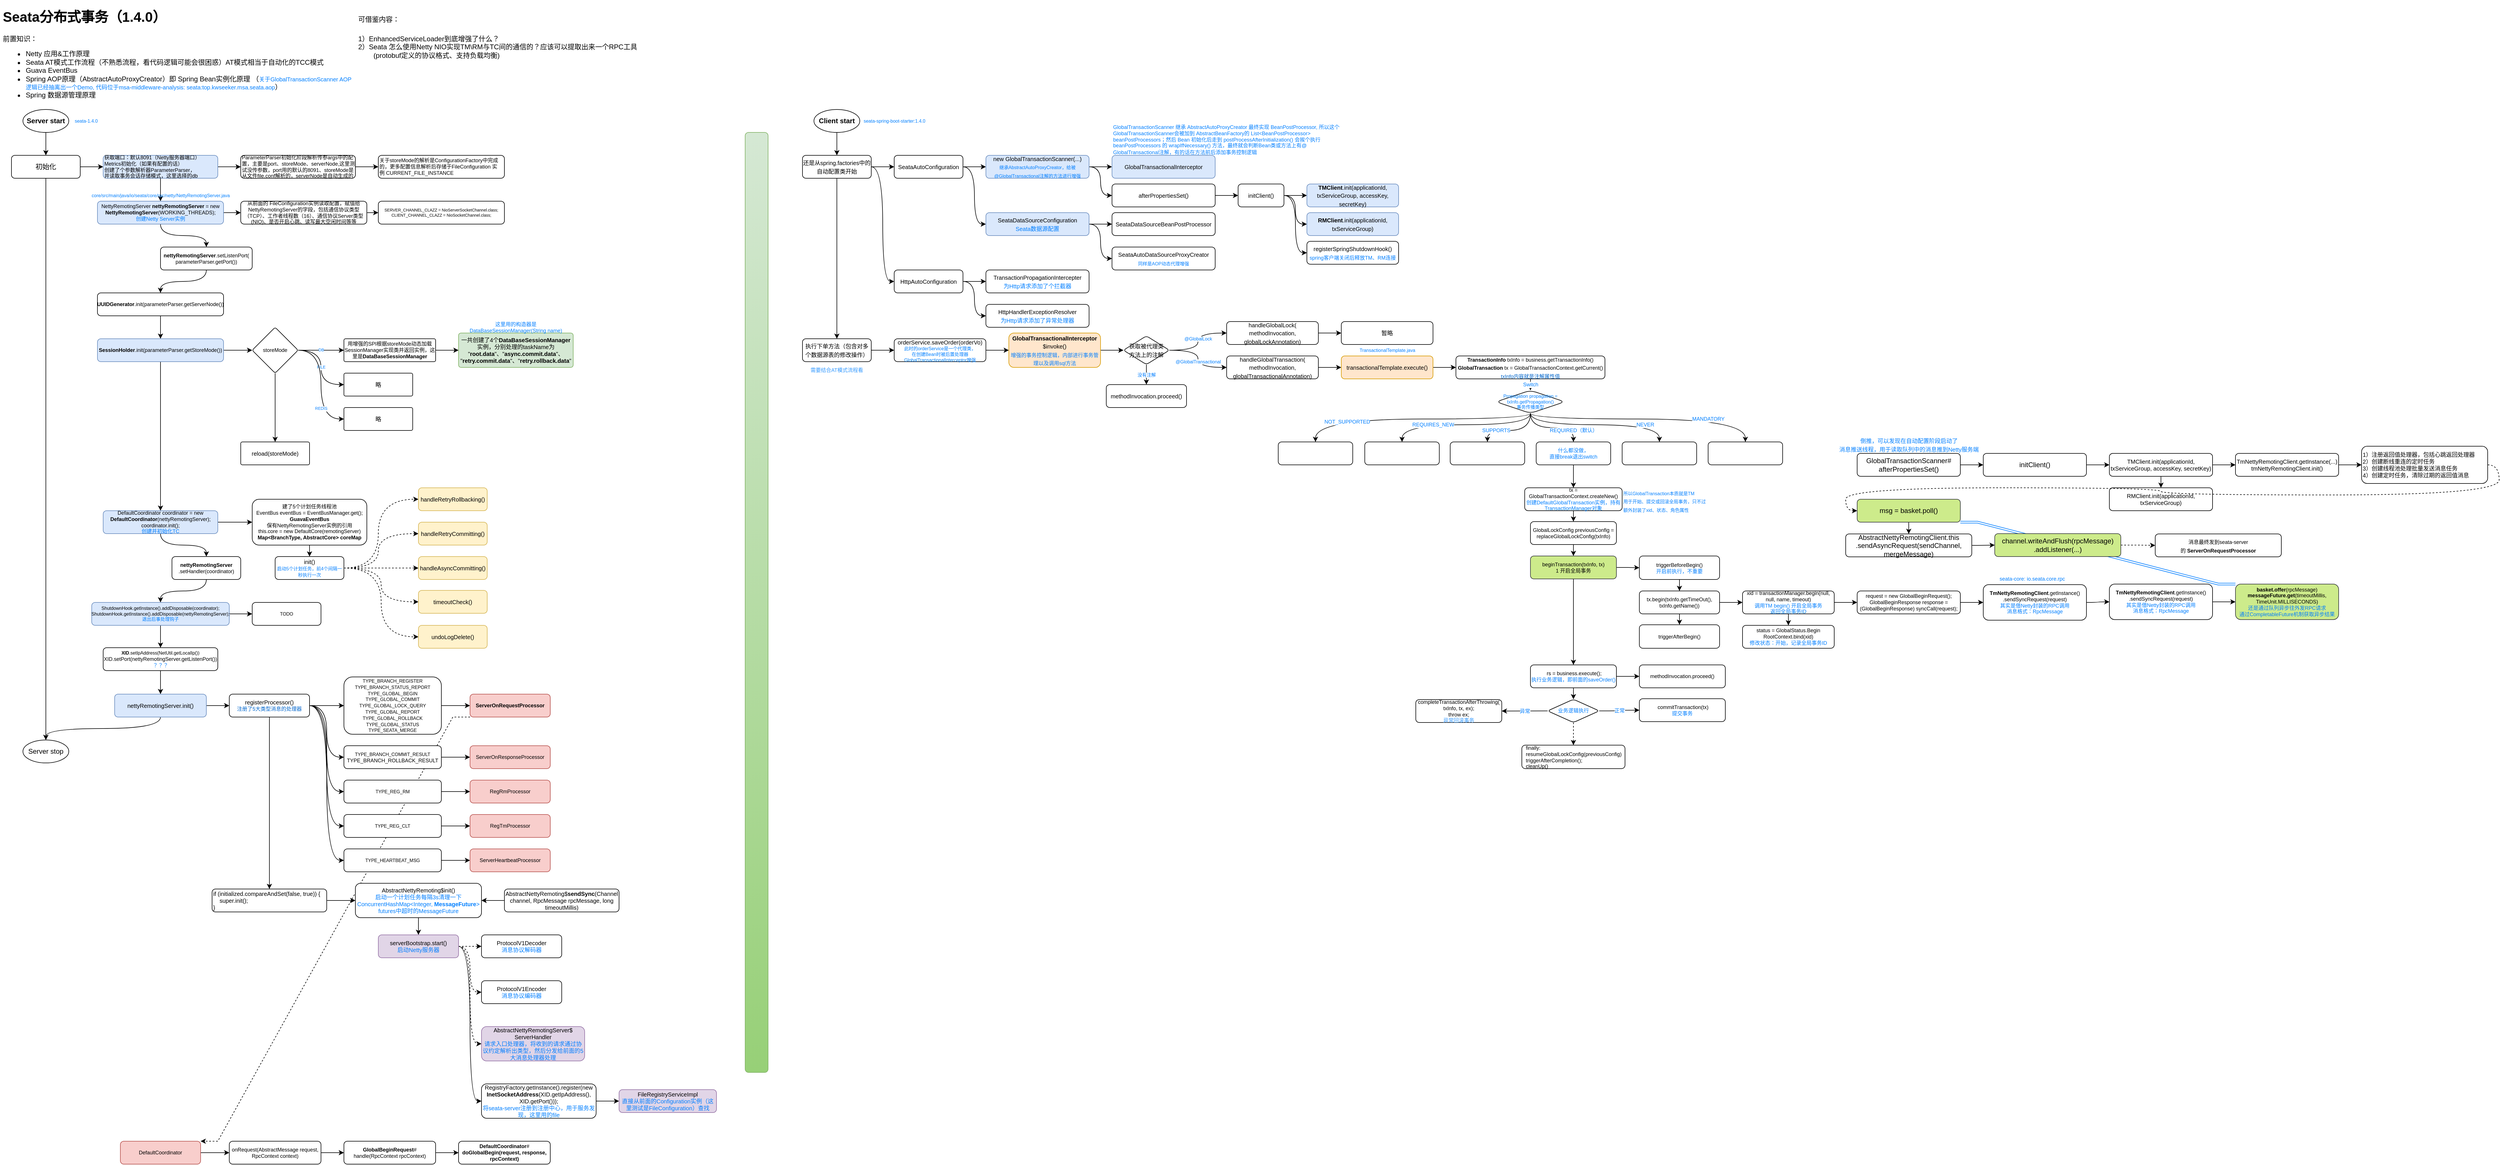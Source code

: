 <mxfile version="16.1.2" type="device" pages="2"><diagram id="sk2OgI7Z_z4Y8auxr5vS" name="Seata工作原理"><mxGraphModel dx="1220" dy="732" grid="1" gridSize="10" guides="1" tooltips="1" connect="1" arrows="1" fold="1" page="1" pageScale="1" pageWidth="827" pageHeight="1169" math="0" shadow="0"><root><mxCell id="0"/><mxCell id="1" parent="0"/><mxCell id="gtt-FEtx9EPwhSPMZbqh-1" value="&lt;h1&gt;Seata分布式事务（1.4.0）&lt;/h1&gt;&lt;p&gt;前置知识：&lt;br&gt;&lt;/p&gt;&lt;ul&gt;&lt;li&gt;Netty 应用&amp;amp;工作原理&lt;/li&gt;&lt;li&gt;Seata AT模式工作流程（不熟悉流程，看代码逻辑可能会很困惑）AT模式相当于自动化的TCC模式&lt;/li&gt;&lt;li&gt;Guava EventBus&lt;/li&gt;&lt;li&gt;Spring AOP原理（AbstractAutoProxyCreator）即 Spring Bean实例化原理 （&lt;font style=&quot;font-size: 10px&quot; color=&quot;#007fff&quot;&gt;关于&lt;/font&gt;&lt;font color=&quot;#007fff&quot; style=&quot;font-size: 10px&quot;&gt;GlobalTransactionScanner AOP逻辑已经抽离出一个Demo, 代码位于msa-middleware-analysis: seata:top.kwseeker.msa.seata.aop&lt;/font&gt;）&lt;/li&gt;&lt;li&gt;Spring 数据源管理原理&lt;br&gt;&lt;br&gt;&lt;/li&gt;&lt;/ul&gt;&lt;p&gt;&lt;/p&gt;" style="text;html=1;strokeColor=none;fillColor=none;spacing=5;spacingTop=-20;whiteSpace=wrap;overflow=hidden;rounded=0;" parent="1" vertex="1"><mxGeometry x="20" y="19" width="620" height="181" as="geometry"/></mxCell><mxCell id="gtt-FEtx9EPwhSPMZbqh-4" value="" style="edgeStyle=orthogonalEdgeStyle;rounded=0;orthogonalLoop=1;jettySize=auto;html=1;" parent="1" source="gtt-FEtx9EPwhSPMZbqh-2" target="gtt-FEtx9EPwhSPMZbqh-3" edge="1"><mxGeometry relative="1" as="geometry"/></mxCell><mxCell id="gtt-FEtx9EPwhSPMZbqh-2" value="&lt;b&gt;Server start&lt;/b&gt;" style="ellipse;whiteSpace=wrap;html=1;" parent="1" vertex="1"><mxGeometry x="60" y="200" width="80" height="40" as="geometry"/></mxCell><mxCell id="gtt-FEtx9EPwhSPMZbqh-6" value="" style="edgeStyle=orthogonalEdgeStyle;rounded=0;orthogonalLoop=1;jettySize=auto;html=1;" parent="1" source="gtt-FEtx9EPwhSPMZbqh-3" target="gtt-FEtx9EPwhSPMZbqh-5" edge="1"><mxGeometry relative="1" as="geometry"/></mxCell><mxCell id="gtt-FEtx9EPwhSPMZbqh-38" style="edgeStyle=orthogonalEdgeStyle;curved=1;rounded=0;orthogonalLoop=1;jettySize=auto;html=1;exitX=0.5;exitY=1;exitDx=0;exitDy=0;fontSize=8;fontColor=#007FFF;" parent="1" source="gtt-FEtx9EPwhSPMZbqh-3" target="gtt-FEtx9EPwhSPMZbqh-37" edge="1"><mxGeometry relative="1" as="geometry"/></mxCell><mxCell id="gtt-FEtx9EPwhSPMZbqh-3" value="初始化" style="rounded=1;whiteSpace=wrap;html=1;" parent="1" vertex="1"><mxGeometry x="40" y="280" width="120" height="40" as="geometry"/></mxCell><mxCell id="gtt-FEtx9EPwhSPMZbqh-8" value="" style="edgeStyle=orthogonalEdgeStyle;rounded=0;orthogonalLoop=1;jettySize=auto;html=1;fontSize=9;" parent="1" source="gtt-FEtx9EPwhSPMZbqh-5" target="gtt-FEtx9EPwhSPMZbqh-7" edge="1"><mxGeometry relative="1" as="geometry"/></mxCell><mxCell id="gtt-FEtx9EPwhSPMZbqh-16" value="" style="edgeStyle=orthogonalEdgeStyle;rounded=0;orthogonalLoop=1;jettySize=auto;html=1;fontSize=9;" parent="1" source="gtt-FEtx9EPwhSPMZbqh-5" target="gtt-FEtx9EPwhSPMZbqh-15" edge="1"><mxGeometry relative="1" as="geometry"/></mxCell><mxCell id="gtt-FEtx9EPwhSPMZbqh-5" value="获取端口：默认8091（Netty服务器端口）&lt;br&gt;Metrics初始化（如果有配置的话）&lt;br&gt;创建了个参数解析器ParameterParser，&lt;br&gt;并读取事务会话存储模式，这里选择的db" style="rounded=1;whiteSpace=wrap;html=1;fontSize=9;align=left;fillColor=#dae8fc;strokeColor=#6c8ebf;" parent="1" vertex="1"><mxGeometry x="200" y="280" width="200" height="40" as="geometry"/></mxCell><mxCell id="gtt-FEtx9EPwhSPMZbqh-10" value="" style="edgeStyle=orthogonalEdgeStyle;rounded=0;orthogonalLoop=1;jettySize=auto;html=1;fontSize=9;" parent="1" source="gtt-FEtx9EPwhSPMZbqh-7" target="gtt-FEtx9EPwhSPMZbqh-9" edge="1"><mxGeometry relative="1" as="geometry"/></mxCell><mxCell id="gtt-FEtx9EPwhSPMZbqh-7" value="ParameterParser初始化阶段解析传参args中的配置，主要是port、storeMode、serverNode,这里测试没传参数，port用的默认的8091、storeMode是从文件file.conf解析的，serverNode是自动生成的" style="rounded=1;whiteSpace=wrap;html=1;fontSize=9;align=left;" parent="1" vertex="1"><mxGeometry x="440" y="280" width="200" height="40" as="geometry"/></mxCell><mxCell id="gtt-FEtx9EPwhSPMZbqh-9" value="关于storeMode的解析是ConfigurationFactory中完成的，更多配置信息解析后存储于FileConfiguration 实例&amp;nbsp;CURRENT_FILE_INSTANCE" style="rounded=1;whiteSpace=wrap;html=1;fontSize=9;align=left;" parent="1" vertex="1"><mxGeometry x="680" y="280" width="220" height="40" as="geometry"/></mxCell><mxCell id="gtt-FEtx9EPwhSPMZbqh-18" value="" style="edgeStyle=orthogonalEdgeStyle;rounded=0;orthogonalLoop=1;jettySize=auto;html=1;fontSize=9;fontColor=#007FFF;curved=1;" parent="1" source="gtt-FEtx9EPwhSPMZbqh-15" target="gtt-FEtx9EPwhSPMZbqh-17" edge="1"><mxGeometry relative="1" as="geometry"/></mxCell><mxCell id="gtt-FEtx9EPwhSPMZbqh-42" value="" style="edgeStyle=orthogonalEdgeStyle;curved=1;rounded=0;orthogonalLoop=1;jettySize=auto;html=1;fontSize=8;fontColor=#007FFF;" parent="1" source="gtt-FEtx9EPwhSPMZbqh-15" target="gtt-FEtx9EPwhSPMZbqh-41" edge="1"><mxGeometry relative="1" as="geometry"/></mxCell><mxCell id="gtt-FEtx9EPwhSPMZbqh-15" value="NettyRemotingServer &lt;b&gt;nettyRemotingServer&lt;/b&gt; = new &lt;b&gt;NettyRemotingServer&lt;/b&gt;(WORKING_THREADS);&lt;br&gt;&lt;font color=&quot;#007fff&quot;&gt;创建Netty Server实例&lt;/font&gt;" style="rounded=1;whiteSpace=wrap;html=1;fontSize=9;align=center;fillColor=#dae8fc;strokeColor=#6c8ebf;" parent="1" vertex="1"><mxGeometry x="190" y="360" width="220" height="40" as="geometry"/></mxCell><mxCell id="gtt-FEtx9EPwhSPMZbqh-28" style="edgeStyle=orthogonalEdgeStyle;curved=1;rounded=0;orthogonalLoop=1;jettySize=auto;html=1;exitX=0.5;exitY=1;exitDx=0;exitDy=0;entryX=0.5;entryY=0;entryDx=0;entryDy=0;fontSize=9;fontColor=#007FFF;" parent="1" source="gtt-FEtx9EPwhSPMZbqh-17" target="gtt-FEtx9EPwhSPMZbqh-19" edge="1"><mxGeometry relative="1" as="geometry"/></mxCell><mxCell id="gtt-FEtx9EPwhSPMZbqh-17" value="&lt;b&gt;nettyRemotingServer&lt;/b&gt;.setListenPort(&lt;br&gt;parameterParser.getPort())" style="rounded=1;whiteSpace=wrap;html=1;fontSize=9;align=center;" parent="1" vertex="1"><mxGeometry x="300" y="440" width="160" height="40" as="geometry"/></mxCell><mxCell id="gtt-FEtx9EPwhSPMZbqh-22" value="" style="edgeStyle=orthogonalEdgeStyle;rounded=0;orthogonalLoop=1;jettySize=auto;html=1;fontSize=9;fontColor=#007FFF;" parent="1" source="gtt-FEtx9EPwhSPMZbqh-19" target="gtt-FEtx9EPwhSPMZbqh-21" edge="1"><mxGeometry relative="1" as="geometry"/></mxCell><mxCell id="gtt-FEtx9EPwhSPMZbqh-19" value="&lt;b&gt;UUIDGenerator&lt;/b&gt;.init(parameterParser.getServerNode())" style="rounded=1;whiteSpace=wrap;html=1;fontSize=9;align=center;" parent="1" vertex="1"><mxGeometry x="190" y="520" width="220" height="40" as="geometry"/></mxCell><mxCell id="gtt-FEtx9EPwhSPMZbqh-24" value="" style="edgeStyle=orthogonalEdgeStyle;rounded=0;orthogonalLoop=1;jettySize=auto;html=1;fontSize=9;fontColor=#007FFF;curved=1;" parent="1" source="gtt-FEtx9EPwhSPMZbqh-21" target="gtt-FEtx9EPwhSPMZbqh-23" edge="1"><mxGeometry relative="1" as="geometry"/></mxCell><mxCell id="gtt-FEtx9EPwhSPMZbqh-46" value="" style="edgeStyle=orthogonalEdgeStyle;curved=1;rounded=0;orthogonalLoop=1;jettySize=auto;html=1;fontSize=7;fontColor=#007FFF;entryX=0;entryY=0.5;entryDx=0;entryDy=0;" parent="1" source="gtt-FEtx9EPwhSPMZbqh-21" target="gtt-FEtx9EPwhSPMZbqh-53" edge="1"><mxGeometry relative="1" as="geometry"><mxPoint x="460" y="620" as="targetPoint"/></mxGeometry></mxCell><mxCell id="gtt-FEtx9EPwhSPMZbqh-21" value="&lt;b&gt;SessionHolder&lt;/b&gt;.init(parameterParser.getStoreMode())" style="rounded=1;whiteSpace=wrap;html=1;fontSize=9;align=center;fillColor=#dae8fc;strokeColor=#6c8ebf;" parent="1" vertex="1"><mxGeometry x="190" y="600" width="220" height="40" as="geometry"/></mxCell><mxCell id="gtt-FEtx9EPwhSPMZbqh-30" value="" style="edgeStyle=orthogonalEdgeStyle;curved=1;rounded=0;orthogonalLoop=1;jettySize=auto;html=1;fontSize=9;fontColor=#007FFF;" parent="1" source="gtt-FEtx9EPwhSPMZbqh-23" target="gtt-FEtx9EPwhSPMZbqh-29" edge="1"><mxGeometry relative="1" as="geometry"/></mxCell><mxCell id="gtt-FEtx9EPwhSPMZbqh-48" value="" style="edgeStyle=orthogonalEdgeStyle;curved=1;rounded=0;orthogonalLoop=1;jettySize=auto;html=1;fontSize=7;fontColor=#007FFF;" parent="1" source="gtt-FEtx9EPwhSPMZbqh-23" target="gtt-FEtx9EPwhSPMZbqh-47" edge="1"><mxGeometry relative="1" as="geometry"/></mxCell><mxCell id="gtt-FEtx9EPwhSPMZbqh-23" value="DefaultCoordinator coordinator = new &lt;b&gt;DefaultCoordinator&lt;/b&gt;(nettyRemotingServer);&lt;br&gt;coordinator.init();&lt;br&gt;&lt;font color=&quot;#007fff&quot;&gt;创建并初始化TC&lt;/font&gt;" style="rounded=1;whiteSpace=wrap;html=1;fontSize=9;align=center;fillColor=#dae8fc;strokeColor=#6c8ebf;" parent="1" vertex="1"><mxGeometry x="200" y="900" width="200" height="40" as="geometry"/></mxCell><mxCell id="gtt-FEtx9EPwhSPMZbqh-32" value="" style="edgeStyle=orthogonalEdgeStyle;curved=1;rounded=0;orthogonalLoop=1;jettySize=auto;html=1;fontSize=9;fontColor=#007FFF;" parent="1" source="gtt-FEtx9EPwhSPMZbqh-29" target="gtt-FEtx9EPwhSPMZbqh-31" edge="1"><mxGeometry relative="1" as="geometry"/></mxCell><mxCell id="gtt-FEtx9EPwhSPMZbqh-29" value="&lt;b&gt;nettyRemotingServer&lt;/b&gt;&lt;br&gt;.setHandler(coordinator)" style="rounded=1;whiteSpace=wrap;html=1;fontSize=9;align=center;" parent="1" vertex="1"><mxGeometry x="320" y="980" width="120" height="40" as="geometry"/></mxCell><mxCell id="gtt-FEtx9EPwhSPMZbqh-34" value="" style="edgeStyle=orthogonalEdgeStyle;curved=1;rounded=0;orthogonalLoop=1;jettySize=auto;html=1;fontSize=8;fontColor=#007FFF;" parent="1" source="gtt-FEtx9EPwhSPMZbqh-31" target="gtt-FEtx9EPwhSPMZbqh-33" edge="1"><mxGeometry relative="1" as="geometry"/></mxCell><mxCell id="gtt-FEtx9EPwhSPMZbqh-52" value="" style="edgeStyle=orthogonalEdgeStyle;curved=1;rounded=0;orthogonalLoop=1;jettySize=auto;html=1;fontSize=7;fontColor=#007FFF;" parent="1" source="gtt-FEtx9EPwhSPMZbqh-31" target="gtt-FEtx9EPwhSPMZbqh-51" edge="1"><mxGeometry relative="1" as="geometry"/></mxCell><mxCell id="gtt-FEtx9EPwhSPMZbqh-31" value="&lt;div style=&quot;font-size: 8px&quot;&gt;ShutdownHook.getInstance().addDisposable(coordinator);&lt;br&gt;&lt;span&gt;ShutdownHook.getInstance().addDisposable(nettyRemotingServer);&lt;br&gt;&lt;font color=&quot;#007fff&quot;&gt;退出后事处理钩子&lt;/font&gt;&lt;/span&gt;&lt;/div&gt;" style="rounded=1;whiteSpace=wrap;html=1;fontSize=9;align=center;fillColor=#dae8fc;strokeColor=#6c8ebf;" parent="1" vertex="1"><mxGeometry x="180" y="1060" width="240" height="40" as="geometry"/></mxCell><mxCell id="gtt-FEtx9EPwhSPMZbqh-36" value="" style="edgeStyle=orthogonalEdgeStyle;curved=1;rounded=0;orthogonalLoop=1;jettySize=auto;html=1;fontSize=8;fontColor=#007FFF;" parent="1" source="gtt-FEtx9EPwhSPMZbqh-33" target="gtt-FEtx9EPwhSPMZbqh-35" edge="1"><mxGeometry relative="1" as="geometry"/></mxCell><mxCell id="gtt-FEtx9EPwhSPMZbqh-33" value="&lt;div&gt;&lt;span style=&quot;font-size: 8px&quot;&gt;&lt;b&gt;XID&lt;/b&gt;.setIpAddress(NetUtil.getLocalIp())&lt;br&gt;&lt;/span&gt;XID.setPort(nettyRemotingServer.getListenPort())&lt;br&gt;&lt;font color=&quot;#007fff&quot;&gt;？？？&lt;/font&gt;&lt;/div&gt;" style="rounded=1;whiteSpace=wrap;html=1;fontSize=9;align=center;" parent="1" vertex="1"><mxGeometry x="200" y="1139" width="200" height="40" as="geometry"/></mxCell><mxCell id="gtt-FEtx9EPwhSPMZbqh-39" style="edgeStyle=orthogonalEdgeStyle;curved=1;rounded=0;orthogonalLoop=1;jettySize=auto;html=1;exitX=0.5;exitY=1;exitDx=0;exitDy=0;entryX=0.5;entryY=0;entryDx=0;entryDy=0;fontSize=8;fontColor=#007FFF;" parent="1" source="gtt-FEtx9EPwhSPMZbqh-35" target="gtt-FEtx9EPwhSPMZbqh-37" edge="1"><mxGeometry relative="1" as="geometry"/></mxCell><mxCell id="gtt-FEtx9EPwhSPMZbqh-50" value="" style="edgeStyle=orthogonalEdgeStyle;curved=1;rounded=0;orthogonalLoop=1;jettySize=auto;html=1;fontSize=7;fontColor=#007FFF;" parent="1" source="gtt-FEtx9EPwhSPMZbqh-35" target="gtt-FEtx9EPwhSPMZbqh-49" edge="1"><mxGeometry relative="1" as="geometry"/></mxCell><mxCell id="gtt-FEtx9EPwhSPMZbqh-35" value="&lt;div&gt;&lt;font style=&quot;font-size: 10px&quot;&gt;nettyRemotingServer.init()&lt;/font&gt;&lt;br&gt;&lt;/div&gt;" style="rounded=1;whiteSpace=wrap;html=1;fontSize=9;align=center;fillColor=#dae8fc;strokeColor=#6c8ebf;" parent="1" vertex="1"><mxGeometry x="220" y="1220" width="160" height="40" as="geometry"/></mxCell><mxCell id="gtt-FEtx9EPwhSPMZbqh-37" value="Server stop" style="ellipse;whiteSpace=wrap;html=1;" parent="1" vertex="1"><mxGeometry x="60" y="1300" width="80" height="40" as="geometry"/></mxCell><mxCell id="gtt-FEtx9EPwhSPMZbqh-40" value="core/src/main/java/io/seata/core/rpc/netty/NettyRemotingServer.java" style="text;html=1;align=center;verticalAlign=middle;resizable=0;points=[];autosize=1;strokeColor=none;fillColor=none;fontSize=8;fontColor=#007FFF;" parent="1" vertex="1"><mxGeometry x="170" y="340" width="260" height="20" as="geometry"/></mxCell><mxCell id="gtt-FEtx9EPwhSPMZbqh-44" value="" style="edgeStyle=orthogonalEdgeStyle;curved=1;rounded=0;orthogonalLoop=1;jettySize=auto;html=1;fontSize=8;fontColor=#007FFF;" parent="1" source="gtt-FEtx9EPwhSPMZbqh-41" target="gtt-FEtx9EPwhSPMZbqh-43" edge="1"><mxGeometry relative="1" as="geometry"/></mxCell><mxCell id="gtt-FEtx9EPwhSPMZbqh-41" value="从前面的 FileConfiguration实例读取配置，赋值给NettyRemotingServer的字段，包括通信协议类型（TCP）、工作者线程数（16）、通信协议Server类型(NIO)、是否开启心跳、读写最大空闲时间等等" style="rounded=1;whiteSpace=wrap;html=1;fontSize=9;align=center;" parent="1" vertex="1"><mxGeometry x="440" y="360" width="220" height="40" as="geometry"/></mxCell><mxCell id="gtt-FEtx9EPwhSPMZbqh-43" value="&lt;div style=&quot;font-size: 7px;&quot;&gt;&lt;div style=&quot;font-size: 7px;&quot;&gt;SERVER_CHANNEL_CLAZZ = NioServerSocketChannel.class;&lt;/div&gt;&lt;div style=&quot;font-size: 7px;&quot;&gt;CLIENT_CHANNEL_CLAZZ = NioSocketChannel.class;&lt;/div&gt;&lt;/div&gt;" style="rounded=1;whiteSpace=wrap;html=1;fontSize=7;align=center;" parent="1" vertex="1"><mxGeometry x="680" y="360" width="220" height="40" as="geometry"/></mxCell><mxCell id="gtt-FEtx9EPwhSPMZbqh-72" style="edgeStyle=orthogonalEdgeStyle;curved=1;rounded=0;orthogonalLoop=1;jettySize=auto;html=1;exitX=0.5;exitY=1;exitDx=0;exitDy=0;fontSize=10;fontColor=#000000;" parent="1" source="gtt-FEtx9EPwhSPMZbqh-47" target="gtt-FEtx9EPwhSPMZbqh-71" edge="1"><mxGeometry relative="1" as="geometry"/></mxCell><mxCell id="gtt-FEtx9EPwhSPMZbqh-47" value="建了5个计划任务线程池&lt;br&gt;EventBus eventBus = EventBusManager.get();&lt;br&gt;&lt;b&gt;GuavaEventBus&lt;/b&gt;&lt;br&gt;保有NettyRemotingServer实例的引用&lt;br&gt;this.core = new DefaultCore(remotingServer)&lt;br&gt;&lt;b&gt;Map&amp;lt;BranchType, AbstractCore&amp;gt; coreMap&lt;/b&gt;" style="rounded=1;whiteSpace=wrap;html=1;fontSize=9;align=center;" parent="1" vertex="1"><mxGeometry x="460" y="880" width="200" height="80" as="geometry"/></mxCell><mxCell id="gtt-FEtx9EPwhSPMZbqh-85" value="" style="edgeStyle=orthogonalEdgeStyle;curved=1;rounded=0;orthogonalLoop=1;jettySize=auto;html=1;fontSize=10;fontColor=#FFFF00;" parent="1" source="gtt-FEtx9EPwhSPMZbqh-49" target="gtt-FEtx9EPwhSPMZbqh-84" edge="1"><mxGeometry relative="1" as="geometry"/></mxCell><mxCell id="gtt-FEtx9EPwhSPMZbqh-87" value="" style="edgeStyle=orthogonalEdgeStyle;curved=1;rounded=0;orthogonalLoop=1;jettySize=auto;html=1;fontSize=10;fontColor=#FFFF00;" parent="1" source="gtt-FEtx9EPwhSPMZbqh-49" target="gtt-FEtx9EPwhSPMZbqh-86" edge="1"><mxGeometry relative="1" as="geometry"/></mxCell><mxCell id="gtt-FEtx9EPwhSPMZbqh-103" style="edgeStyle=orthogonalEdgeStyle;curved=1;rounded=0;orthogonalLoop=1;jettySize=auto;html=1;exitX=1;exitY=0.5;exitDx=0;exitDy=0;entryX=0;entryY=0.5;entryDx=0;entryDy=0;fontSize=8;fontColor=#0066CC;" parent="1" source="gtt-FEtx9EPwhSPMZbqh-49" target="gtt-FEtx9EPwhSPMZbqh-92" edge="1"><mxGeometry relative="1" as="geometry"/></mxCell><mxCell id="gtt-FEtx9EPwhSPMZbqh-104" style="edgeStyle=orthogonalEdgeStyle;curved=1;rounded=0;orthogonalLoop=1;jettySize=auto;html=1;exitX=1;exitY=0.5;exitDx=0;exitDy=0;entryX=0;entryY=0.5;entryDx=0;entryDy=0;fontSize=8;fontColor=#0066CC;" parent="1" source="gtt-FEtx9EPwhSPMZbqh-49" target="gtt-FEtx9EPwhSPMZbqh-95" edge="1"><mxGeometry relative="1" as="geometry"/></mxCell><mxCell id="gtt-FEtx9EPwhSPMZbqh-105" style="edgeStyle=orthogonalEdgeStyle;curved=1;rounded=0;orthogonalLoop=1;jettySize=auto;html=1;exitX=1;exitY=0.5;exitDx=0;exitDy=0;entryX=0;entryY=0.5;entryDx=0;entryDy=0;fontSize=8;fontColor=#0066CC;" parent="1" source="gtt-FEtx9EPwhSPMZbqh-49" target="gtt-FEtx9EPwhSPMZbqh-98" edge="1"><mxGeometry relative="1" as="geometry"/></mxCell><mxCell id="gtt-FEtx9EPwhSPMZbqh-106" style="edgeStyle=orthogonalEdgeStyle;curved=1;rounded=0;orthogonalLoop=1;jettySize=auto;html=1;exitX=1;exitY=0.5;exitDx=0;exitDy=0;entryX=0;entryY=0.5;entryDx=0;entryDy=0;fontSize=8;fontColor=#0066CC;" parent="1" source="gtt-FEtx9EPwhSPMZbqh-49" target="gtt-FEtx9EPwhSPMZbqh-101" edge="1"><mxGeometry relative="1" as="geometry"/></mxCell><mxCell id="gtt-FEtx9EPwhSPMZbqh-49" value="&lt;div&gt;&lt;font style=&quot;font-size: 10px&quot;&gt;registerProcessor()&lt;br&gt;&lt;/font&gt;&lt;font color=&quot;#0066cc&quot;&gt;注册了5大类型消息的处理器&lt;/font&gt;&lt;/div&gt;" style="rounded=1;whiteSpace=wrap;html=1;fontSize=9;align=center;" parent="1" vertex="1"><mxGeometry x="420" y="1220" width="140" height="40" as="geometry"/></mxCell><mxCell id="gtt-FEtx9EPwhSPMZbqh-51" value="&lt;div style=&quot;font-size: 8px&quot;&gt;TODO&lt;/div&gt;" style="rounded=1;whiteSpace=wrap;html=1;fontSize=9;align=center;" parent="1" vertex="1"><mxGeometry x="460" y="1060" width="120" height="40" as="geometry"/></mxCell><mxCell id="gtt-FEtx9EPwhSPMZbqh-55" value="DB" style="edgeStyle=orthogonalEdgeStyle;curved=1;rounded=0;orthogonalLoop=1;jettySize=auto;html=1;fontSize=7;fontColor=#007FFF;" parent="1" source="gtt-FEtx9EPwhSPMZbqh-53" target="gtt-FEtx9EPwhSPMZbqh-54" edge="1"><mxGeometry relative="1" as="geometry"/></mxCell><mxCell id="gtt-FEtx9EPwhSPMZbqh-57" value="FILE" style="edgeStyle=orthogonalEdgeStyle;curved=1;rounded=0;orthogonalLoop=1;jettySize=auto;html=1;exitX=1;exitY=0.5;exitDx=0;exitDy=0;entryX=0;entryY=0.5;entryDx=0;entryDy=0;fontSize=7;fontColor=#007FFF;" parent="1" source="gtt-FEtx9EPwhSPMZbqh-53" target="gtt-FEtx9EPwhSPMZbqh-56" edge="1"><mxGeometry relative="1" as="geometry"/></mxCell><mxCell id="gtt-FEtx9EPwhSPMZbqh-59" value="REDIS" style="edgeStyle=orthogonalEdgeStyle;curved=1;rounded=0;orthogonalLoop=1;jettySize=auto;html=1;exitX=1;exitY=0.5;exitDx=0;exitDy=0;entryX=0;entryY=0.5;entryDx=0;entryDy=0;fontSize=7;fontColor=#007FFF;" parent="1" source="gtt-FEtx9EPwhSPMZbqh-53" target="gtt-FEtx9EPwhSPMZbqh-58" edge="1"><mxGeometry x="0.417" relative="1" as="geometry"><Array as="points"><mxPoint x="580" y="620"/><mxPoint x="580" y="740"/></Array><mxPoint as="offset"/></mxGeometry></mxCell><mxCell id="gtt-FEtx9EPwhSPMZbqh-68" value="" style="edgeStyle=orthogonalEdgeStyle;curved=1;rounded=0;orthogonalLoop=1;jettySize=auto;html=1;fontSize=10;fontColor=#007FFF;" parent="1" source="gtt-FEtx9EPwhSPMZbqh-53" target="gtt-FEtx9EPwhSPMZbqh-67" edge="1"><mxGeometry relative="1" as="geometry"/></mxCell><mxCell id="gtt-FEtx9EPwhSPMZbqh-53" value="&lt;span style=&quot;color: rgb(0 , 0 , 0) ; font-size: 9px&quot;&gt;storeMode&lt;/span&gt;" style="rhombus;whiteSpace=wrap;html=1;fontSize=7;fontColor=#007FFF;rounded=1;arcSize=7;" parent="1" vertex="1"><mxGeometry x="460" y="580" width="80" height="80" as="geometry"/></mxCell><mxCell id="gtt-FEtx9EPwhSPMZbqh-62" value="" style="edgeStyle=orthogonalEdgeStyle;curved=1;rounded=0;orthogonalLoop=1;jettySize=auto;html=1;fontSize=9;fontColor=#000000;" parent="1" source="gtt-FEtx9EPwhSPMZbqh-54" target="gtt-FEtx9EPwhSPMZbqh-61" edge="1"><mxGeometry relative="1" as="geometry"/></mxCell><mxCell id="gtt-FEtx9EPwhSPMZbqh-54" value="&lt;font style=&quot;font-size: 9px&quot;&gt;&lt;font style=&quot;font-size: 9px&quot; color=&quot;#000000&quot;&gt;用增强的SPI根据storeMode动态加载SessionManager实现类并返回实例，这里是&lt;/font&gt;&lt;font color=&quot;#000000&quot; style=&quot;font-size: 9px&quot;&gt;&lt;b&gt;DataBaseSessionManager&lt;/b&gt;&lt;/font&gt;&lt;/font&gt;" style="whiteSpace=wrap;html=1;fontSize=7;fontColor=#007FFF;rounded=1;arcSize=7;" parent="1" vertex="1"><mxGeometry x="620" y="600" width="160" height="40" as="geometry"/></mxCell><mxCell id="gtt-FEtx9EPwhSPMZbqh-56" value="&lt;font style=&quot;font-size: 10px&quot; color=&quot;#000000&quot;&gt;略&lt;/font&gt;" style="whiteSpace=wrap;html=1;fontSize=7;fontColor=#007FFF;rounded=1;arcSize=7;" parent="1" vertex="1"><mxGeometry x="620" y="660" width="120" height="40" as="geometry"/></mxCell><mxCell id="gtt-FEtx9EPwhSPMZbqh-58" value="&lt;font style=&quot;font-size: 10px&quot; color=&quot;#000000&quot;&gt;略&lt;/font&gt;" style="whiteSpace=wrap;html=1;fontSize=7;fontColor=#007FFF;rounded=1;arcSize=7;" parent="1" vertex="1"><mxGeometry x="620" y="720" width="120" height="40" as="geometry"/></mxCell><mxCell id="gtt-FEtx9EPwhSPMZbqh-60" value="&lt;h1&gt;&lt;span style=&quot;font-size: 12px ; font-weight: normal&quot;&gt;可借鉴内容：&lt;/span&gt;&amp;nbsp;&lt;/h1&gt;1）EnhancedServiceLoader到底增强了什么？&lt;br&gt;2）Seata 怎么使用Netty NIO实现TM\RM与TC间的通信的？应该可以提取出来一个RPC工具&lt;br&gt;&lt;span style=&quot;white-space: pre&quot;&gt;&#9;&lt;/span&gt;(protobuf定义的协议格式、支持负载均衡)&lt;br&gt;&lt;p&gt;&lt;/p&gt;" style="text;html=1;strokeColor=none;fillColor=none;spacing=5;spacingTop=-20;whiteSpace=wrap;overflow=hidden;rounded=0;" parent="1" vertex="1"><mxGeometry x="640" y="19" width="660" height="181" as="geometry"/></mxCell><mxCell id="gtt-FEtx9EPwhSPMZbqh-61" value="&lt;font color=&quot;#000000&quot;&gt;&lt;font size=&quot;1&quot;&gt;一共创建了4个&lt;b&gt;DataBaseSessionManager&lt;/b&gt;实例，分别处理的taskName为&lt;/font&gt;&lt;br&gt;&lt;font size=&quot;1&quot;&gt;&quot;&lt;b&gt;root.data&lt;/b&gt;&quot;、&lt;/font&gt;&lt;font size=&quot;1&quot;&gt;&quot;&lt;b&gt;async.commit.data&lt;/b&gt;&quot;、&lt;/font&gt;&lt;br&gt;&lt;font size=&quot;1&quot;&gt;&quot;&lt;b&gt;retry.commit.data&lt;/b&gt;&quot;、&lt;/font&gt;&lt;font size=&quot;1&quot;&gt;&quot;&lt;b&gt;retry.rollback.data&lt;/b&gt;&quot;&lt;/font&gt;&lt;/font&gt;" style="whiteSpace=wrap;html=1;fontSize=7;rounded=1;arcSize=7;fillColor=#d5e8d4;strokeColor=#82b366;" parent="1" vertex="1"><mxGeometry x="820" y="590" width="200" height="60" as="geometry"/></mxCell><mxCell id="gtt-FEtx9EPwhSPMZbqh-66" value="&lt;font color=&quot;#007fff&quot;&gt;这里用的构造器是DataBaseSessionManager(String name)&lt;br&gt;&lt;/font&gt;" style="text;html=1;strokeColor=none;fillColor=none;align=center;verticalAlign=middle;whiteSpace=wrap;rounded=0;fontSize=9;fontColor=#000000;" parent="1" vertex="1"><mxGeometry x="830" y="570" width="180" height="20" as="geometry"/></mxCell><mxCell id="gtt-FEtx9EPwhSPMZbqh-67" value="&lt;font color=&quot;#000000&quot; style=&quot;font-size: 10px&quot;&gt;reload(storeMode)&lt;/font&gt;" style="whiteSpace=wrap;html=1;fontSize=7;fontColor=#007FFF;rounded=1;arcSize=7;" parent="1" vertex="1"><mxGeometry x="440" y="780" width="120" height="40" as="geometry"/></mxCell><mxCell id="gtt-FEtx9EPwhSPMZbqh-74" value="" style="edgeStyle=orthogonalEdgeStyle;curved=1;rounded=0;orthogonalLoop=1;jettySize=auto;html=1;fontSize=10;fontColor=#000000;dashed=1;" parent="1" source="gtt-FEtx9EPwhSPMZbqh-71" target="gtt-FEtx9EPwhSPMZbqh-73" edge="1"><mxGeometry relative="1" as="geometry"><Array as="points"><mxPoint x="680" y="1000"/><mxPoint x="680" y="880"/></Array></mxGeometry></mxCell><mxCell id="gtt-FEtx9EPwhSPMZbqh-80" style="edgeStyle=orthogonalEdgeStyle;curved=1;rounded=0;orthogonalLoop=1;jettySize=auto;html=1;exitX=1;exitY=0.5;exitDx=0;exitDy=0;dashed=1;fontSize=10;fontColor=#000000;" parent="1" source="gtt-FEtx9EPwhSPMZbqh-71" target="gtt-FEtx9EPwhSPMZbqh-76" edge="1"><mxGeometry relative="1" as="geometry"><Array as="points"><mxPoint x="680" y="1000"/><mxPoint x="680" y="940"/></Array></mxGeometry></mxCell><mxCell id="gtt-FEtx9EPwhSPMZbqh-81" style="edgeStyle=orthogonalEdgeStyle;curved=1;rounded=0;orthogonalLoop=1;jettySize=auto;html=1;exitX=1;exitY=0.5;exitDx=0;exitDy=0;entryX=0;entryY=0.5;entryDx=0;entryDy=0;dashed=1;fontSize=10;fontColor=#000000;" parent="1" source="gtt-FEtx9EPwhSPMZbqh-71" target="gtt-FEtx9EPwhSPMZbqh-77" edge="1"><mxGeometry relative="1" as="geometry"/></mxCell><mxCell id="gtt-FEtx9EPwhSPMZbqh-82" style="edgeStyle=orthogonalEdgeStyle;curved=1;rounded=0;orthogonalLoop=1;jettySize=auto;html=1;exitX=1;exitY=0.5;exitDx=0;exitDy=0;entryX=0;entryY=0.5;entryDx=0;entryDy=0;dashed=1;fontSize=10;fontColor=#000000;" parent="1" source="gtt-FEtx9EPwhSPMZbqh-71" target="gtt-FEtx9EPwhSPMZbqh-78" edge="1"><mxGeometry relative="1" as="geometry"/></mxCell><mxCell id="gtt-FEtx9EPwhSPMZbqh-83" style="edgeStyle=orthogonalEdgeStyle;curved=1;rounded=0;orthogonalLoop=1;jettySize=auto;html=1;exitX=1;exitY=0.5;exitDx=0;exitDy=0;entryX=0;entryY=0.5;entryDx=0;entryDy=0;dashed=1;fontSize=10;fontColor=#000000;" parent="1" source="gtt-FEtx9EPwhSPMZbqh-71" target="gtt-FEtx9EPwhSPMZbqh-79" edge="1"><mxGeometry relative="1" as="geometry"/></mxCell><mxCell id="gtt-FEtx9EPwhSPMZbqh-71" value="&lt;font&gt;&lt;span style=&quot;font-size: 10px&quot;&gt;init()&lt;/span&gt;&lt;br&gt;&lt;font color=&quot;#007fff&quot; style=&quot;font-size: 8px&quot;&gt;启动5个计划任务，前4个间隔一秒执行一次&lt;/font&gt;&lt;br&gt;&lt;/font&gt;" style="rounded=1;whiteSpace=wrap;html=1;fontSize=9;align=center;" parent="1" vertex="1"><mxGeometry x="500" y="980" width="120" height="40" as="geometry"/></mxCell><mxCell id="gtt-FEtx9EPwhSPMZbqh-73" value="&lt;div&gt;&lt;font style=&quot;font-size: 10px&quot;&gt;handleRetryRollbacking()&lt;/font&gt;&lt;/div&gt;" style="rounded=1;whiteSpace=wrap;html=1;fontSize=9;align=center;fillColor=#fff2cc;strokeColor=#d6b656;" parent="1" vertex="1"><mxGeometry x="750" y="860" width="120" height="40" as="geometry"/></mxCell><mxCell id="gtt-FEtx9EPwhSPMZbqh-76" value="&lt;div&gt;&lt;font style=&quot;font-size: 10px&quot;&gt;handleRetryCommitting()&lt;/font&gt;&lt;/div&gt;" style="rounded=1;whiteSpace=wrap;html=1;fontSize=9;align=center;fillColor=#fff2cc;strokeColor=#d6b656;" parent="1" vertex="1"><mxGeometry x="750" y="920" width="120" height="40" as="geometry"/></mxCell><mxCell id="gtt-FEtx9EPwhSPMZbqh-77" value="&lt;div&gt;&lt;font style=&quot;font-size: 10px&quot;&gt;handleAsyncCommitting()&lt;/font&gt;&lt;/div&gt;" style="rounded=1;whiteSpace=wrap;html=1;fontSize=9;align=center;fillColor=#fff2cc;strokeColor=#d6b656;" parent="1" vertex="1"><mxGeometry x="750" y="980" width="120" height="40" as="geometry"/></mxCell><mxCell id="gtt-FEtx9EPwhSPMZbqh-78" value="&lt;div&gt;&lt;font style=&quot;font-size: 10px&quot;&gt;timeoutCheck()&lt;/font&gt;&lt;/div&gt;" style="rounded=1;whiteSpace=wrap;html=1;fontSize=9;align=center;fillColor=#fff2cc;strokeColor=#d6b656;" parent="1" vertex="1"><mxGeometry x="750" y="1039" width="120" height="40" as="geometry"/></mxCell><mxCell id="gtt-FEtx9EPwhSPMZbqh-79" value="&lt;div&gt;&lt;font style=&quot;font-size: 10px&quot;&gt;undoLogDelete()&lt;/font&gt;&lt;/div&gt;" style="rounded=1;whiteSpace=wrap;html=1;fontSize=9;align=center;fillColor=#fff2cc;strokeColor=#d6b656;" parent="1" vertex="1"><mxGeometry x="750" y="1100" width="120" height="40" as="geometry"/></mxCell><mxCell id="gtt-FEtx9EPwhSPMZbqh-108" value="" style="edgeStyle=orthogonalEdgeStyle;curved=1;rounded=0;orthogonalLoop=1;jettySize=auto;html=1;fontSize=8;fontColor=#0066CC;" parent="1" source="gtt-FEtx9EPwhSPMZbqh-84" target="gtt-FEtx9EPwhSPMZbqh-107" edge="1"><mxGeometry relative="1" as="geometry"/></mxCell><mxCell id="gtt-FEtx9EPwhSPMZbqh-84" value="&lt;div&gt;&lt;div&gt;&lt;span style=&quot;font-size: 10px&quot;&gt;if (initialized.compareAndSet(false, true)) {&lt;/span&gt;&lt;/div&gt;&lt;div&gt;&lt;span style=&quot;font-size: 10px&quot;&gt;&amp;nbsp; &amp;nbsp; super.init();&lt;/span&gt;&lt;/div&gt;&lt;div&gt;&lt;span style=&quot;font-size: 10px&quot;&gt;}&lt;/span&gt;&lt;/div&gt;&lt;/div&gt;" style="rounded=1;whiteSpace=wrap;html=1;fontSize=9;align=left;" parent="1" vertex="1"><mxGeometry x="390" y="1560" width="200" height="40" as="geometry"/></mxCell><mxCell id="gtt-FEtx9EPwhSPMZbqh-89" value="" style="edgeStyle=orthogonalEdgeStyle;curved=1;rounded=0;orthogonalLoop=1;jettySize=auto;html=1;fontSize=10;fontColor=#0066CC;" parent="1" source="gtt-FEtx9EPwhSPMZbqh-86" target="gtt-FEtx9EPwhSPMZbqh-88" edge="1"><mxGeometry relative="1" as="geometry"/></mxCell><mxCell id="8FWh-XU32rv7k2cZ-J7P-29" value="" style="edgeStyle=entityRelationEdgeStyle;rounded=0;orthogonalLoop=1;jettySize=auto;html=1;dashed=1;fontSize=10;fontColor=#007FFF;strokeColor=#000000;entryX=1;entryY=0;entryDx=0;entryDy=0;exitX=0;exitY=1;exitDx=0;exitDy=0;elbow=vertical;" edge="1" parent="1" source="gtt-FEtx9EPwhSPMZbqh-88" target="8FWh-XU32rv7k2cZ-J7P-28"><mxGeometry relative="1" as="geometry"/></mxCell><mxCell id="gtt-FEtx9EPwhSPMZbqh-86" value="&lt;font style=&quot;font-size: 8px&quot;&gt;TYPE_BRANCH_REGISTER&lt;br&gt;TYPE_BRANCH_STATUS_REPORT&lt;br&gt;TYPE_GLOBAL_BEGIN&lt;br&gt;TYPE_GLOBAL_COMMIT&lt;br&gt;TYPE_GLOBAL_LOCK_QUERY&lt;br&gt;TYPE_GLOBAL_REPORT&lt;br&gt;TYPE_GLOBAL_ROLLBACK&lt;br&gt;TYPE_GLOBAL_STATUS&lt;br&gt;TYPE_SEATA_MERGE&lt;/font&gt;" style="rounded=1;whiteSpace=wrap;html=1;fontSize=9;align=center;" parent="1" vertex="1"><mxGeometry x="620" y="1190" width="170" height="100" as="geometry"/></mxCell><mxCell id="gtt-FEtx9EPwhSPMZbqh-88" value="&lt;b&gt;ServerOnRequestProcessor&lt;/b&gt;" style="rounded=1;whiteSpace=wrap;html=1;fontSize=9;align=center;fillColor=#f8cecc;strokeColor=#b85450;" parent="1" vertex="1"><mxGeometry x="840" y="1220" width="140" height="40" as="geometry"/></mxCell><mxCell id="gtt-FEtx9EPwhSPMZbqh-91" value="" style="edgeStyle=orthogonalEdgeStyle;curved=1;rounded=0;orthogonalLoop=1;jettySize=auto;html=1;fontSize=10;fontColor=#0066CC;" parent="1" source="gtt-FEtx9EPwhSPMZbqh-92" target="gtt-FEtx9EPwhSPMZbqh-93" edge="1"><mxGeometry relative="1" as="geometry"/></mxCell><mxCell id="gtt-FEtx9EPwhSPMZbqh-92" value="&lt;span style=&quot;font-size: 8px&quot;&gt;TYPE_BRANCH_COMMIT_RESULT&lt;br&gt;&lt;/span&gt;TYPE_BRANCH_ROLLBACK_RESULT" style="rounded=1;whiteSpace=wrap;html=1;fontSize=9;align=center;" parent="1" vertex="1"><mxGeometry x="620" y="1310" width="170" height="40" as="geometry"/></mxCell><mxCell id="gtt-FEtx9EPwhSPMZbqh-93" value="ServerOnResponseProcessor" style="rounded=1;whiteSpace=wrap;html=1;fontSize=9;align=center;fillColor=#f8cecc;strokeColor=#b85450;" parent="1" vertex="1"><mxGeometry x="840" y="1310" width="140" height="40" as="geometry"/></mxCell><mxCell id="gtt-FEtx9EPwhSPMZbqh-94" value="" style="edgeStyle=orthogonalEdgeStyle;curved=1;rounded=0;orthogonalLoop=1;jettySize=auto;html=1;fontSize=10;fontColor=#0066CC;" parent="1" source="gtt-FEtx9EPwhSPMZbqh-95" target="gtt-FEtx9EPwhSPMZbqh-96" edge="1"><mxGeometry relative="1" as="geometry"/></mxCell><mxCell id="gtt-FEtx9EPwhSPMZbqh-95" value="&lt;span style=&quot;font-size: 8px&quot;&gt;TYPE_REG_RM&lt;/span&gt;" style="rounded=1;whiteSpace=wrap;html=1;fontSize=9;align=center;" parent="1" vertex="1"><mxGeometry x="620" y="1370" width="170" height="40" as="geometry"/></mxCell><mxCell id="gtt-FEtx9EPwhSPMZbqh-96" value="RegRmProcessor" style="rounded=1;whiteSpace=wrap;html=1;fontSize=9;align=center;fillColor=#f8cecc;strokeColor=#b85450;" parent="1" vertex="1"><mxGeometry x="840" y="1370" width="140" height="40" as="geometry"/></mxCell><mxCell id="gtt-FEtx9EPwhSPMZbqh-97" value="" style="edgeStyle=orthogonalEdgeStyle;curved=1;rounded=0;orthogonalLoop=1;jettySize=auto;html=1;fontSize=10;fontColor=#0066CC;" parent="1" source="gtt-FEtx9EPwhSPMZbqh-98" target="gtt-FEtx9EPwhSPMZbqh-99" edge="1"><mxGeometry relative="1" as="geometry"/></mxCell><mxCell id="gtt-FEtx9EPwhSPMZbqh-98" value="&lt;span style=&quot;font-size: 8px&quot;&gt;TYPE_REG_CLT&lt;/span&gt;" style="rounded=1;whiteSpace=wrap;html=1;fontSize=9;align=center;" parent="1" vertex="1"><mxGeometry x="620" y="1430" width="170" height="40" as="geometry"/></mxCell><mxCell id="gtt-FEtx9EPwhSPMZbqh-99" value="RegTmProcessor" style="rounded=1;whiteSpace=wrap;html=1;fontSize=9;align=center;fillColor=#f8cecc;strokeColor=#b85450;" parent="1" vertex="1"><mxGeometry x="840" y="1430" width="140" height="40" as="geometry"/></mxCell><mxCell id="gtt-FEtx9EPwhSPMZbqh-100" value="" style="edgeStyle=orthogonalEdgeStyle;curved=1;rounded=0;orthogonalLoop=1;jettySize=auto;html=1;fontSize=10;fontColor=#0066CC;" parent="1" source="gtt-FEtx9EPwhSPMZbqh-101" target="gtt-FEtx9EPwhSPMZbqh-102" edge="1"><mxGeometry relative="1" as="geometry"/></mxCell><mxCell id="gtt-FEtx9EPwhSPMZbqh-101" value="&lt;span style=&quot;font-size: 8px&quot;&gt;TYPE_HEARTBEAT_MSG&lt;/span&gt;" style="rounded=1;whiteSpace=wrap;html=1;fontSize=9;align=center;" parent="1" vertex="1"><mxGeometry x="620" y="1490" width="170" height="40" as="geometry"/></mxCell><mxCell id="gtt-FEtx9EPwhSPMZbqh-102" value="ServerHeartbeatProcessor" style="rounded=1;whiteSpace=wrap;html=1;fontSize=9;align=center;fillColor=#f8cecc;strokeColor=#b85450;" parent="1" vertex="1"><mxGeometry x="840" y="1490" width="140" height="40" as="geometry"/></mxCell><mxCell id="gtt-FEtx9EPwhSPMZbqh-110" value="" style="edgeStyle=orthogonalEdgeStyle;curved=1;rounded=0;orthogonalLoop=1;jettySize=auto;html=1;fontSize=8;fontColor=#0066CC;" parent="1" source="gtt-FEtx9EPwhSPMZbqh-107" target="gtt-FEtx9EPwhSPMZbqh-109" edge="1"><mxGeometry relative="1" as="geometry"/></mxCell><mxCell id="gtt-FEtx9EPwhSPMZbqh-107" value="&lt;span style=&quot;font-size: 10px&quot;&gt;AbstractNettyRemoting$init()&lt;/span&gt;&lt;br&gt;&lt;span style=&quot;font-size: 10px&quot;&gt;&lt;font color=&quot;#007fff&quot;&gt;启动一个计划任务每隔3s清理一下ConcurrentHashMap&amp;lt;Integer, &lt;b&gt;MessageFuture&lt;/b&gt;&amp;gt; futures中超时的MessageFuture&lt;/font&gt;&lt;/span&gt;" style="rounded=1;whiteSpace=wrap;html=1;fontSize=9;align=center;" parent="1" vertex="1"><mxGeometry x="640" y="1550" width="220" height="60" as="geometry"/></mxCell><mxCell id="gtt-FEtx9EPwhSPMZbqh-115" value="" style="edgeStyle=orthogonalEdgeStyle;curved=1;rounded=0;orthogonalLoop=1;jettySize=auto;html=1;fontSize=8;fontColor=#007FFF;dashed=1;" parent="1" source="gtt-FEtx9EPwhSPMZbqh-109" target="gtt-FEtx9EPwhSPMZbqh-114" edge="1"><mxGeometry relative="1" as="geometry"/></mxCell><mxCell id="gtt-FEtx9EPwhSPMZbqh-118" style="edgeStyle=orthogonalEdgeStyle;curved=1;rounded=0;orthogonalLoop=1;jettySize=auto;html=1;exitX=1;exitY=0.5;exitDx=0;exitDy=0;entryX=0;entryY=0.5;entryDx=0;entryDy=0;fontSize=8;fontColor=#007FFF;dashed=1;" parent="1" source="gtt-FEtx9EPwhSPMZbqh-109" target="gtt-FEtx9EPwhSPMZbqh-116" edge="1"><mxGeometry relative="1" as="geometry"/></mxCell><mxCell id="gtt-FEtx9EPwhSPMZbqh-121" style="edgeStyle=orthogonalEdgeStyle;curved=1;rounded=0;orthogonalLoop=1;jettySize=auto;html=1;exitX=1;exitY=0.5;exitDx=0;exitDy=0;entryX=0;entryY=0.5;entryDx=0;entryDy=0;dashed=1;fontSize=8;fontColor=#007FFF;" parent="1" source="gtt-FEtx9EPwhSPMZbqh-109" target="gtt-FEtx9EPwhSPMZbqh-119" edge="1"><mxGeometry relative="1" as="geometry"/></mxCell><mxCell id="gtt-FEtx9EPwhSPMZbqh-124" style="edgeStyle=orthogonalEdgeStyle;curved=1;rounded=0;orthogonalLoop=1;jettySize=auto;html=1;exitX=1;exitY=0.5;exitDx=0;exitDy=0;entryX=0;entryY=0.5;entryDx=0;entryDy=0;fontSize=8;fontColor=#007FFF;" parent="1" source="gtt-FEtx9EPwhSPMZbqh-109" target="gtt-FEtx9EPwhSPMZbqh-122" edge="1"><mxGeometry relative="1" as="geometry"/></mxCell><mxCell id="gtt-FEtx9EPwhSPMZbqh-109" value="&lt;span style=&quot;font-size: 10px&quot;&gt;serverBootstrap.start()&lt;br&gt;&lt;font color=&quot;#007fff&quot;&gt;启动Netty服务器&lt;/font&gt;&lt;br&gt;&lt;/span&gt;" style="rounded=1;whiteSpace=wrap;html=1;fontSize=9;align=center;fillColor=#e1d5e7;strokeColor=#9673a6;" parent="1" vertex="1"><mxGeometry x="680" y="1640" width="140" height="40" as="geometry"/></mxCell><mxCell id="gtt-FEtx9EPwhSPMZbqh-113" style="edgeStyle=orthogonalEdgeStyle;curved=1;rounded=0;orthogonalLoop=1;jettySize=auto;html=1;exitX=0;exitY=0.5;exitDx=0;exitDy=0;entryX=1;entryY=0.5;entryDx=0;entryDy=0;fontSize=8;fontColor=#0066CC;" parent="1" source="gtt-FEtx9EPwhSPMZbqh-111" target="gtt-FEtx9EPwhSPMZbqh-107" edge="1"><mxGeometry relative="1" as="geometry"/></mxCell><mxCell id="gtt-FEtx9EPwhSPMZbqh-111" value="&lt;span style=&quot;font-size: 10px&quot;&gt;AbstractNettyRemoting$&lt;/span&gt;&lt;span style=&quot;font-size: 10px&quot;&gt;&lt;b&gt;sendSync&lt;/b&gt;(Channel channel, RpcMessage rpcMessage, long timeoutMillis)&lt;/span&gt;" style="rounded=1;whiteSpace=wrap;html=1;fontSize=9;align=center;" parent="1" vertex="1"><mxGeometry x="900" y="1560" width="200" height="40" as="geometry"/></mxCell><mxCell id="gtt-FEtx9EPwhSPMZbqh-114" value="&lt;span style=&quot;font-size: 10px&quot;&gt;ProtocolV1Decoder&lt;br&gt;&lt;font color=&quot;#007fff&quot;&gt;消息协议解码器&lt;/font&gt;&lt;br&gt;&lt;/span&gt;" style="rounded=1;whiteSpace=wrap;html=1;fontSize=9;align=center;" parent="1" vertex="1"><mxGeometry x="860" y="1640" width="140" height="40" as="geometry"/></mxCell><mxCell id="gtt-FEtx9EPwhSPMZbqh-116" value="&lt;span style=&quot;font-size: 10px&quot;&gt;ProtocolV1Encoder&lt;br&gt;&lt;/span&gt;&lt;span style=&quot;color: rgb(0 , 127 , 255) ; font-size: 10px&quot;&gt;消息协议编码器&lt;/span&gt;&lt;span style=&quot;font-size: 10px&quot;&gt;&lt;br&gt;&lt;/span&gt;" style="rounded=1;whiteSpace=wrap;html=1;fontSize=9;align=center;" parent="1" vertex="1"><mxGeometry x="860" y="1720" width="140" height="40" as="geometry"/></mxCell><mxCell id="gtt-FEtx9EPwhSPMZbqh-119" value="&lt;span style=&quot;font-size: 10px&quot;&gt;AbstractNettyRemotingServer$&lt;br&gt;ServerHandler&lt;br&gt;&lt;font color=&quot;#007fff&quot;&gt;请求入口处理器，将收到的请求通过协议约定解析出类型，然后分发给前面的5大消息处理器处理&lt;/font&gt;&lt;br&gt;&lt;/span&gt;" style="rounded=1;whiteSpace=wrap;html=1;fontSize=9;align=center;fillColor=#e1d5e7;strokeColor=#9673a6;" parent="1" vertex="1"><mxGeometry x="860" y="1800" width="180" height="60" as="geometry"/></mxCell><mxCell id="gtt-FEtx9EPwhSPMZbqh-126" value="" style="edgeStyle=orthogonalEdgeStyle;curved=1;rounded=0;orthogonalLoop=1;jettySize=auto;html=1;fontSize=8;fontColor=#007FFF;" parent="1" source="gtt-FEtx9EPwhSPMZbqh-122" target="gtt-FEtx9EPwhSPMZbqh-125" edge="1"><mxGeometry relative="1" as="geometry"/></mxCell><mxCell id="gtt-FEtx9EPwhSPMZbqh-122" value="&lt;span style=&quot;font-size: 10px&quot;&gt;RegistryFactory.getInstance().register(new &lt;b&gt;InetSocketAddress&lt;/b&gt;(XID.getIpAddress(), XID.getPort()));&lt;br&gt;&lt;font color=&quot;#007fff&quot;&gt;将seata-server注册到注册中心，用于服务发现，这里用的file&lt;/font&gt;&lt;br&gt;&lt;/span&gt;" style="rounded=1;whiteSpace=wrap;html=1;fontSize=9;align=center;" parent="1" vertex="1"><mxGeometry x="860" y="1900" width="200" height="60" as="geometry"/></mxCell><mxCell id="gtt-FEtx9EPwhSPMZbqh-125" value="&lt;span style=&quot;font-size: 10px&quot;&gt;FileRegistryServiceImpl&lt;/span&gt;&lt;br&gt;&lt;span style=&quot;font-size: 10px&quot;&gt;&lt;font color=&quot;#007fff&quot;&gt;直接从前面的Configuration实例（这里测试是FileConfiguration）查找&lt;/font&gt;&lt;/span&gt;" style="rounded=1;whiteSpace=wrap;html=1;fontSize=9;align=center;fillColor=#e1d5e7;strokeColor=#9673a6;" parent="1" vertex="1"><mxGeometry x="1100" y="1910" width="170" height="40" as="geometry"/></mxCell><mxCell id="gtt-FEtx9EPwhSPMZbqh-127" value="seata-1.4.0" style="text;html=1;align=center;verticalAlign=middle;resizable=0;points=[];autosize=1;strokeColor=none;fillColor=none;fontSize=8;fontColor=#007FFF;" parent="1" vertex="1"><mxGeometry x="140" y="210" width="60" height="20" as="geometry"/></mxCell><mxCell id="gtt-FEtx9EPwhSPMZbqh-134" value="" style="edgeStyle=orthogonalEdgeStyle;curved=1;rounded=0;orthogonalLoop=1;jettySize=auto;html=1;fontSize=8;fontColor=#007FFF;" parent="1" source="gtt-FEtx9EPwhSPMZbqh-128" target="gtt-FEtx9EPwhSPMZbqh-133" edge="1"><mxGeometry relative="1" as="geometry"/></mxCell><mxCell id="gtt-FEtx9EPwhSPMZbqh-128" value="&lt;b&gt;Client start&lt;/b&gt;" style="ellipse;whiteSpace=wrap;html=1;" parent="1" vertex="1"><mxGeometry x="1440" y="200" width="80" height="40" as="geometry"/></mxCell><mxCell id="gtt-FEtx9EPwhSPMZbqh-129" value="" style="whiteSpace=wrap;html=1;rounded=1;fontSize=8;fillColor=#d5e8d4;gradientColor=#97d077;strokeColor=#82b366;" parent="1" vertex="1"><mxGeometry x="1320" y="240" width="40" height="1640" as="geometry"/></mxCell><mxCell id="gtt-FEtx9EPwhSPMZbqh-130" value="seata-spring-boot-starter:1.4.0" style="text;html=1;align=center;verticalAlign=middle;resizable=0;points=[];autosize=1;strokeColor=none;fillColor=none;fontSize=8;fontColor=#007FFF;" parent="1" vertex="1"><mxGeometry x="1520" y="210" width="120" height="20" as="geometry"/></mxCell><mxCell id="gtt-FEtx9EPwhSPMZbqh-136" value="" style="edgeStyle=orthogonalEdgeStyle;curved=1;rounded=0;orthogonalLoop=1;jettySize=auto;html=1;fontSize=10;fontColor=#007FFF;" parent="1" source="gtt-FEtx9EPwhSPMZbqh-133" target="gtt-FEtx9EPwhSPMZbqh-135" edge="1"><mxGeometry relative="1" as="geometry"/></mxCell><mxCell id="gtt-FEtx9EPwhSPMZbqh-138" style="edgeStyle=orthogonalEdgeStyle;curved=1;rounded=0;orthogonalLoop=1;jettySize=auto;html=1;exitX=1;exitY=0.5;exitDx=0;exitDy=0;entryX=0;entryY=0.5;entryDx=0;entryDy=0;fontSize=10;fontColor=#007FFF;" parent="1" source="gtt-FEtx9EPwhSPMZbqh-133" target="gtt-FEtx9EPwhSPMZbqh-137" edge="1"><mxGeometry relative="1" as="geometry"/></mxCell><mxCell id="gtt-FEtx9EPwhSPMZbqh-155" style="edgeStyle=orthogonalEdgeStyle;curved=1;rounded=0;orthogonalLoop=1;jettySize=auto;html=1;exitX=0.5;exitY=1;exitDx=0;exitDy=0;fontSize=10;fontColor=#007FFF;entryX=0.5;entryY=0;entryDx=0;entryDy=0;" parent="1" source="gtt-FEtx9EPwhSPMZbqh-133" target="gtt-FEtx9EPwhSPMZbqh-156" edge="1"><mxGeometry relative="1" as="geometry"><mxPoint x="1480" y="560" as="targetPoint"/></mxGeometry></mxCell><mxCell id="gtt-FEtx9EPwhSPMZbqh-133" value="&lt;font style=&quot;font-size: 10px&quot;&gt;还是从spring.factories中的自动配置类开始&lt;/font&gt;" style="rounded=1;whiteSpace=wrap;html=1;" parent="1" vertex="1"><mxGeometry x="1420" y="280" width="120" height="40" as="geometry"/></mxCell><mxCell id="gtt-FEtx9EPwhSPMZbqh-140" value="" style="edgeStyle=orthogonalEdgeStyle;curved=1;rounded=0;orthogonalLoop=1;jettySize=auto;html=1;fontSize=10;fontColor=#007FFF;" parent="1" source="gtt-FEtx9EPwhSPMZbqh-135" target="gtt-FEtx9EPwhSPMZbqh-139" edge="1"><mxGeometry relative="1" as="geometry"/></mxCell><mxCell id="gtt-FEtx9EPwhSPMZbqh-154" style="edgeStyle=orthogonalEdgeStyle;curved=1;rounded=0;orthogonalLoop=1;jettySize=auto;html=1;exitX=1;exitY=0.5;exitDx=0;exitDy=0;entryX=0;entryY=0.5;entryDx=0;entryDy=0;fontSize=9;fontColor=#007FFF;" parent="1" source="gtt-FEtx9EPwhSPMZbqh-135" target="gtt-FEtx9EPwhSPMZbqh-148" edge="1"><mxGeometry relative="1" as="geometry"/></mxCell><mxCell id="gtt-FEtx9EPwhSPMZbqh-135" value="&lt;font style=&quot;font-size: 10px&quot;&gt;SeataAutoConfiguration&lt;/font&gt;" style="rounded=1;whiteSpace=wrap;html=1;" parent="1" vertex="1"><mxGeometry x="1580" y="280" width="120" height="40" as="geometry"/></mxCell><mxCell id="gtt-FEtx9EPwhSPMZbqh-144" value="" style="edgeStyle=orthogonalEdgeStyle;curved=1;rounded=0;orthogonalLoop=1;jettySize=auto;html=1;fontSize=9;fontColor=#007FFF;" parent="1" source="gtt-FEtx9EPwhSPMZbqh-137" target="gtt-FEtx9EPwhSPMZbqh-143" edge="1"><mxGeometry relative="1" as="geometry"/></mxCell><mxCell id="gtt-FEtx9EPwhSPMZbqh-146" style="edgeStyle=orthogonalEdgeStyle;curved=1;rounded=0;orthogonalLoop=1;jettySize=auto;html=1;exitX=1;exitY=0.5;exitDx=0;exitDy=0;entryX=0;entryY=0.5;entryDx=0;entryDy=0;fontSize=9;fontColor=#007FFF;" parent="1" source="gtt-FEtx9EPwhSPMZbqh-137" target="gtt-FEtx9EPwhSPMZbqh-145" edge="1"><mxGeometry relative="1" as="geometry"/></mxCell><mxCell id="gtt-FEtx9EPwhSPMZbqh-137" value="&lt;font style=&quot;font-size: 10px&quot;&gt;HttpAutoConfiguration&lt;/font&gt;" style="rounded=1;whiteSpace=wrap;html=1;" parent="1" vertex="1"><mxGeometry x="1580" y="480" width="120" height="40" as="geometry"/></mxCell><mxCell id="gtt-FEtx9EPwhSPMZbqh-160" value="" style="edgeStyle=orthogonalEdgeStyle;curved=1;rounded=0;orthogonalLoop=1;jettySize=auto;html=1;fontSize=10;fontColor=#007FFF;" parent="1" source="gtt-FEtx9EPwhSPMZbqh-139" target="gtt-FEtx9EPwhSPMZbqh-159" edge="1"><mxGeometry relative="1" as="geometry"/></mxCell><mxCell id="gtt-FEtx9EPwhSPMZbqh-161" style="edgeStyle=orthogonalEdgeStyle;curved=1;rounded=0;orthogonalLoop=1;jettySize=auto;html=1;exitX=1;exitY=0.5;exitDx=0;exitDy=0;fontSize=10;fontColor=#007FFF;entryX=0;entryY=0.5;entryDx=0;entryDy=0;" parent="1" source="gtt-FEtx9EPwhSPMZbqh-139" target="gtt-FEtx9EPwhSPMZbqh-162" edge="1"><mxGeometry relative="1" as="geometry"><mxPoint x="1960" y="350" as="targetPoint"/><Array as="points"><mxPoint x="1940" y="300"/><mxPoint x="1940" y="350"/></Array></mxGeometry></mxCell><mxCell id="gtt-FEtx9EPwhSPMZbqh-139" value="&lt;font&gt;&lt;span style=&quot;font-size: 10px&quot;&gt;new GlobalTransactionScanner(...)&lt;br&gt;&lt;/span&gt;&lt;font color=&quot;#007fff&quot; style=&quot;font-size: 8px&quot;&gt;继承AbstractAutoProxyCreator，给被@GlobalTransactional注解的方法进行增强&lt;/font&gt;&lt;br&gt;&lt;/font&gt;" style="rounded=1;whiteSpace=wrap;html=1;fillColor=#dae8fc;strokeColor=#6c8ebf;" parent="1" vertex="1"><mxGeometry x="1740" y="280" width="180" height="40" as="geometry"/></mxCell><mxCell id="gtt-FEtx9EPwhSPMZbqh-142" value="&lt;div style=&quot;font-size: 9px&quot;&gt;&lt;font style=&quot;font-size: 9px&quot;&gt;&lt;font style=&quot;font-size: 9px&quot;&gt;GlobalTransactionScanner 继承 AbstractAutoProxyCreator 最终实现 BeanPostProcessor, 所以这个GlobalTransactionScanner会被加到 AbstractBeanFactory的 List&amp;lt;BeanPostProcessor&amp;gt; beanPostProcessors；&lt;/font&gt;然后 Bean 初始化后走到 postProcessAfterInitialization() 会挨个执行 beanPostProcessors 的 wrapIfNecessary() 方法，最终就会判断Bean类或方法上有@&lt;/font&gt;&lt;/div&gt;&lt;font style=&quot;font-size: 9px&quot;&gt;GlobalTransactional注解，有的话在方法前后添加事务控制逻辑&lt;/font&gt;" style="text;html=1;strokeColor=none;fillColor=none;align=left;verticalAlign=middle;whiteSpace=wrap;rounded=0;fontSize=10;fontColor=#007FFF;" parent="1" vertex="1"><mxGeometry x="1960" y="225" width="400" height="55" as="geometry"/></mxCell><mxCell id="gtt-FEtx9EPwhSPMZbqh-143" value="&lt;font style=&quot;font-size: 10px&quot;&gt;TransactionPropagationIntercepter&lt;br&gt;&lt;font color=&quot;#007fff&quot;&gt;为Http请求添加了个拦截器&lt;/font&gt;&lt;br&gt;&lt;/font&gt;" style="rounded=1;whiteSpace=wrap;html=1;" parent="1" vertex="1"><mxGeometry x="1740" y="480" width="180" height="40" as="geometry"/></mxCell><mxCell id="gtt-FEtx9EPwhSPMZbqh-145" value="&lt;font style=&quot;font-size: 10px&quot;&gt;HttpHandlerExceptionResolver&lt;br&gt;&lt;font color=&quot;#007fff&quot;&gt;为Http请求添加了异常处理器&lt;/font&gt;&lt;br&gt;&lt;/font&gt;" style="rounded=1;whiteSpace=wrap;html=1;" parent="1" vertex="1"><mxGeometry x="1740" y="540" width="180" height="40" as="geometry"/></mxCell><mxCell id="gtt-FEtx9EPwhSPMZbqh-152" style="edgeStyle=orthogonalEdgeStyle;curved=1;rounded=0;orthogonalLoop=1;jettySize=auto;html=1;exitX=1;exitY=0.5;exitDx=0;exitDy=0;fontSize=9;fontColor=#007FFF;" parent="1" source="gtt-FEtx9EPwhSPMZbqh-148" target="gtt-FEtx9EPwhSPMZbqh-150" edge="1"><mxGeometry relative="1" as="geometry"/></mxCell><mxCell id="gtt-FEtx9EPwhSPMZbqh-153" style="edgeStyle=orthogonalEdgeStyle;curved=1;rounded=0;orthogonalLoop=1;jettySize=auto;html=1;exitX=1;exitY=0.5;exitDx=0;exitDy=0;entryX=0;entryY=0.5;entryDx=0;entryDy=0;fontSize=9;fontColor=#007FFF;" parent="1" source="gtt-FEtx9EPwhSPMZbqh-148" target="gtt-FEtx9EPwhSPMZbqh-151" edge="1"><mxGeometry relative="1" as="geometry"/></mxCell><mxCell id="gtt-FEtx9EPwhSPMZbqh-148" value="&lt;font&gt;&lt;span style=&quot;font-size: 10px&quot;&gt;SeataDataSourceConfiguration&lt;br&gt;&lt;/span&gt;&lt;font color=&quot;#007fff&quot; style=&quot;font-size: 10px&quot;&gt;Seata数据源配置&lt;/font&gt;&lt;br&gt;&lt;/font&gt;" style="rounded=1;whiteSpace=wrap;html=1;fillColor=#dae8fc;strokeColor=#6c8ebf;" parent="1" vertex="1"><mxGeometry x="1740" y="380" width="180" height="40" as="geometry"/></mxCell><mxCell id="gtt-FEtx9EPwhSPMZbqh-150" value="&lt;font&gt;&lt;span style=&quot;font-size: 10px&quot;&gt;SeataDataSourceBeanPostProcessor&lt;/span&gt;&lt;br&gt;&lt;/font&gt;" style="rounded=1;whiteSpace=wrap;html=1;" parent="1" vertex="1"><mxGeometry x="1960" y="380" width="180" height="40" as="geometry"/></mxCell><mxCell id="gtt-FEtx9EPwhSPMZbqh-151" value="&lt;font&gt;&lt;span style=&quot;font-size: 10px&quot;&gt;SeataAutoDataSourceProxyCreator&lt;br&gt;&lt;/span&gt;&lt;font color=&quot;#007fff&quot; style=&quot;font-size: 8px&quot;&gt;同样是AOP动态代理增强&lt;/font&gt;&lt;br&gt;&lt;/font&gt;" style="rounded=1;whiteSpace=wrap;html=1;" parent="1" vertex="1"><mxGeometry x="1960" y="440" width="180" height="40" as="geometry"/></mxCell><mxCell id="gtt-FEtx9EPwhSPMZbqh-173" style="edgeStyle=orthogonalEdgeStyle;curved=1;rounded=0;orthogonalLoop=1;jettySize=auto;html=1;exitX=1;exitY=0.5;exitDx=0;exitDy=0;entryX=0;entryY=0.5;entryDx=0;entryDy=0;fontSize=8;fontColor=#007FFF;" parent="1" source="gtt-FEtx9EPwhSPMZbqh-156" target="gtt-FEtx9EPwhSPMZbqh-157" edge="1"><mxGeometry relative="1" as="geometry"/></mxCell><mxCell id="gtt-FEtx9EPwhSPMZbqh-156" value="&lt;font&gt;&lt;span style=&quot;font-size: 10px&quot;&gt;执行下单方法（包含对多个数据源表的修改操作）&lt;/span&gt;&lt;br&gt;&lt;/font&gt;" style="rounded=1;whiteSpace=wrap;html=1;" parent="1" vertex="1"><mxGeometry x="1420" y="600" width="120" height="40" as="geometry"/></mxCell><mxCell id="gtt-FEtx9EPwhSPMZbqh-174" style="edgeStyle=orthogonalEdgeStyle;curved=1;rounded=0;orthogonalLoop=1;jettySize=auto;html=1;exitX=1;exitY=0.5;exitDx=0;exitDy=0;entryX=0;entryY=0.5;entryDx=0;entryDy=0;fontSize=8;fontColor=#007FFF;" parent="1" source="gtt-FEtx9EPwhSPMZbqh-157" target="gtt-FEtx9EPwhSPMZbqh-171" edge="1"><mxGeometry relative="1" as="geometry"/></mxCell><mxCell id="gtt-FEtx9EPwhSPMZbqh-157" value="&lt;font style=&quot;font-size: 8px&quot;&gt;&lt;span style=&quot;font-size: 10px&quot;&gt;orderService.saveOrder(orderVo)&lt;br&gt;&lt;/span&gt;&lt;div&gt;&lt;span&gt;&lt;font color=&quot;#007fff&quot;&gt;此时的orderService是一个代理类，&lt;/font&gt;&lt;/span&gt;&lt;/div&gt;&lt;div&gt;&lt;span&gt;&lt;font color=&quot;#007fff&quot;&gt;在创建Bean时被后置处理器GlobalTransactionalInterceptor增强&lt;/font&gt;&lt;/span&gt;&lt;/div&gt;&lt;/font&gt;" style="rounded=1;whiteSpace=wrap;html=1;" parent="1" vertex="1"><mxGeometry x="1580" y="600" width="160" height="40" as="geometry"/></mxCell><mxCell id="gtt-FEtx9EPwhSPMZbqh-159" value="&lt;font&gt;&lt;span style=&quot;font-size: 10px&quot;&gt;GlobalTransactionalInterceptor&lt;/span&gt;&lt;br&gt;&lt;/font&gt;" style="rounded=1;whiteSpace=wrap;html=1;fillColor=#dae8fc;strokeColor=#6c8ebf;" parent="1" vertex="1"><mxGeometry x="1960" y="280" width="180" height="40" as="geometry"/></mxCell><mxCell id="gtt-FEtx9EPwhSPMZbqh-164" value="" style="edgeStyle=orthogonalEdgeStyle;curved=1;rounded=0;orthogonalLoop=1;jettySize=auto;html=1;fontSize=10;fontColor=#007FFF;" parent="1" source="gtt-FEtx9EPwhSPMZbqh-162" target="gtt-FEtx9EPwhSPMZbqh-163" edge="1"><mxGeometry relative="1" as="geometry"/></mxCell><mxCell id="gtt-FEtx9EPwhSPMZbqh-162" value="&lt;font&gt;&lt;span style=&quot;font-size: 10px&quot;&gt;afterPropertiesSet()&lt;/span&gt;&lt;br&gt;&lt;/font&gt;" style="rounded=1;whiteSpace=wrap;html=1;" parent="1" vertex="1"><mxGeometry x="1960" y="330" width="180" height="40" as="geometry"/></mxCell><mxCell id="gtt-FEtx9EPwhSPMZbqh-166" value="" style="edgeStyle=orthogonalEdgeStyle;curved=1;rounded=0;orthogonalLoop=1;jettySize=auto;html=1;fontSize=10;fontColor=#007FFF;" parent="1" source="gtt-FEtx9EPwhSPMZbqh-163" target="gtt-FEtx9EPwhSPMZbqh-165" edge="1"><mxGeometry relative="1" as="geometry"/></mxCell><mxCell id="gtt-FEtx9EPwhSPMZbqh-167" style="edgeStyle=orthogonalEdgeStyle;curved=1;rounded=0;orthogonalLoop=1;jettySize=auto;html=1;exitX=1;exitY=0.5;exitDx=0;exitDy=0;fontSize=10;fontColor=#007FFF;entryX=0;entryY=0.5;entryDx=0;entryDy=0;" parent="1" source="gtt-FEtx9EPwhSPMZbqh-163" target="gtt-FEtx9EPwhSPMZbqh-168" edge="1"><mxGeometry relative="1" as="geometry"><mxPoint x="2270" y="430" as="targetPoint"/></mxGeometry></mxCell><mxCell id="gtt-FEtx9EPwhSPMZbqh-170" style="edgeStyle=orthogonalEdgeStyle;curved=1;rounded=0;orthogonalLoop=1;jettySize=auto;html=1;exitX=1;exitY=0.5;exitDx=0;exitDy=0;entryX=0;entryY=0.5;entryDx=0;entryDy=0;fontSize=10;fontColor=#007FFF;" parent="1" source="gtt-FEtx9EPwhSPMZbqh-163" target="gtt-FEtx9EPwhSPMZbqh-169" edge="1"><mxGeometry relative="1" as="geometry"/></mxCell><mxCell id="gtt-FEtx9EPwhSPMZbqh-163" value="&lt;font&gt;&lt;span style=&quot;font-size: 10px&quot;&gt;initClient()&lt;/span&gt;&lt;br&gt;&lt;/font&gt;" style="rounded=1;whiteSpace=wrap;html=1;" parent="1" vertex="1"><mxGeometry x="2180" y="330" width="80" height="40" as="geometry"/></mxCell><mxCell id="gtt-FEtx9EPwhSPMZbqh-165" value="&lt;font&gt;&lt;span style=&quot;font-size: 10px&quot;&gt;&lt;b&gt;TMClient&lt;/b&gt;.init(applicationId, txServiceGroup, accessKey, secretKey)&lt;/span&gt;&lt;br&gt;&lt;/font&gt;" style="rounded=1;whiteSpace=wrap;html=1;fillColor=#dae8fc;strokeColor=#6c8ebf;" parent="1" vertex="1"><mxGeometry x="2300" y="330" width="160" height="40" as="geometry"/></mxCell><mxCell id="gtt-FEtx9EPwhSPMZbqh-168" value="&lt;font&gt;&lt;span style=&quot;font-size: 10px&quot;&gt;&lt;b&gt;RMClient&lt;/b&gt;.init(applicationId, txServiceGroup)&lt;/span&gt;&lt;br&gt;&lt;/font&gt;" style="rounded=1;whiteSpace=wrap;html=1;fillColor=#dae8fc;strokeColor=#6c8ebf;" parent="1" vertex="1"><mxGeometry x="2300" y="380" width="160" height="40" as="geometry"/></mxCell><mxCell id="gtt-FEtx9EPwhSPMZbqh-169" value="&lt;font&gt;&lt;span style=&quot;font-size: 10px&quot;&gt;registerSpringShutdownHook()&lt;br&gt;&lt;/span&gt;&lt;font color=&quot;#007fff&quot; style=&quot;font-size: 9px&quot;&gt;spring客户端关闭后释放TM、RM连接&lt;/font&gt;&lt;br&gt;&lt;/font&gt;" style="rounded=1;whiteSpace=wrap;html=1;" parent="1" vertex="1"><mxGeometry x="2300" y="430" width="160" height="40" as="geometry"/></mxCell><mxCell id="gtt-FEtx9EPwhSPMZbqh-176" value="" style="edgeStyle=orthogonalEdgeStyle;curved=1;rounded=0;orthogonalLoop=1;jettySize=auto;html=1;fontSize=8;fontColor=#007FFF;" parent="1" source="gtt-FEtx9EPwhSPMZbqh-171" target="gtt-FEtx9EPwhSPMZbqh-175" edge="1"><mxGeometry relative="1" as="geometry"/></mxCell><mxCell id="gtt-FEtx9EPwhSPMZbqh-171" value="&lt;font&gt;&lt;span style=&quot;font-size: 10px&quot;&gt;&lt;b&gt;GlobalTransactionalInterceptor&lt;/b&gt;&lt;br&gt;$invoke()&lt;br&gt;&lt;/span&gt;&lt;font style=&quot;font-size: 9px&quot; color=&quot;#007fff&quot;&gt;增强的事务控制逻辑，内部进行事务管理以及调用sql方法&lt;/font&gt;&lt;br&gt;&lt;/font&gt;" style="rounded=1;whiteSpace=wrap;html=1;fillColor=#ffe6cc;strokeColor=#d79b00;" parent="1" vertex="1"><mxGeometry x="1780" y="590" width="160" height="60" as="geometry"/></mxCell><mxCell id="gtt-FEtx9EPwhSPMZbqh-180" style="edgeStyle=orthogonalEdgeStyle;curved=1;rounded=0;orthogonalLoop=1;jettySize=auto;html=1;exitX=1;exitY=0.5;exitDx=0;exitDy=0;fontSize=10;fontColor=#007FFF;entryX=0;entryY=0.5;entryDx=0;entryDy=0;" parent="1" source="gtt-FEtx9EPwhSPMZbqh-175" target="gtt-FEtx9EPwhSPMZbqh-184" edge="1"><mxGeometry relative="1" as="geometry"><mxPoint x="2100" y="620" as="targetPoint"/></mxGeometry></mxCell><mxCell id="gtt-FEtx9EPwhSPMZbqh-188" value="@GlobalTransactional" style="edgeLabel;html=1;align=center;verticalAlign=middle;resizable=0;points=[];fontSize=8;fontColor=#007FFF;" parent="gtt-FEtx9EPwhSPMZbqh-180" vertex="1" connectable="0"><mxGeometry x="0.309" relative="1" as="geometry"><mxPoint x="-5" y="-10" as="offset"/></mxGeometry></mxCell><mxCell id="gtt-FEtx9EPwhSPMZbqh-183" style="edgeStyle=orthogonalEdgeStyle;curved=1;rounded=0;orthogonalLoop=1;jettySize=auto;html=1;exitX=1;exitY=0.5;exitDx=0;exitDy=0;entryX=0;entryY=0.5;entryDx=0;entryDy=0;fontSize=10;fontColor=#007FFF;" parent="1" source="gtt-FEtx9EPwhSPMZbqh-175" target="gtt-FEtx9EPwhSPMZbqh-186" edge="1"><mxGeometry relative="1" as="geometry"><mxPoint x="2100" y="680" as="targetPoint"/></mxGeometry></mxCell><mxCell id="gtt-FEtx9EPwhSPMZbqh-189" value="@GlobalLock" style="edgeLabel;html=1;align=center;verticalAlign=middle;resizable=0;points=[];fontSize=8;fontColor=#007FFF;" parent="gtt-FEtx9EPwhSPMZbqh-183" vertex="1" connectable="0"><mxGeometry x="0.144" relative="1" as="geometry"><mxPoint y="4" as="offset"/></mxGeometry></mxCell><mxCell id="gtt-FEtx9EPwhSPMZbqh-193" value="没有注解" style="edgeStyle=orthogonalEdgeStyle;curved=1;rounded=0;orthogonalLoop=1;jettySize=auto;html=1;exitX=0.5;exitY=1;exitDx=0;exitDy=0;fontSize=8;fontColor=#007FFF;" parent="1" source="gtt-FEtx9EPwhSPMZbqh-175" target="gtt-FEtx9EPwhSPMZbqh-192" edge="1"><mxGeometry relative="1" as="geometry"/></mxCell><mxCell id="gtt-FEtx9EPwhSPMZbqh-175" value="&lt;font style=&quot;font-size: 10px&quot;&gt;获取被代理类&lt;br&gt;方法上的注解&lt;/font&gt;" style="rhombus;whiteSpace=wrap;html=1;rounded=1;arcSize=10;" parent="1" vertex="1"><mxGeometry x="1980" y="595" width="80" height="50" as="geometry"/></mxCell><mxCell id="gtt-FEtx9EPwhSPMZbqh-191" value="" style="edgeStyle=orthogonalEdgeStyle;curved=1;rounded=0;orthogonalLoop=1;jettySize=auto;html=1;fontSize=8;fontColor=#007FFF;" parent="1" source="gtt-FEtx9EPwhSPMZbqh-184" target="gtt-FEtx9EPwhSPMZbqh-190" edge="1"><mxGeometry relative="1" as="geometry"/></mxCell><mxCell id="gtt-FEtx9EPwhSPMZbqh-184" value="&lt;font&gt;&lt;span style=&quot;font-size: 10px&quot;&gt;handleGlobalTransaction(&lt;br&gt;methodInvocation, globalTransactionalAnnotation)&lt;/span&gt;&lt;br&gt;&lt;/font&gt;" style="rounded=1;whiteSpace=wrap;html=1;" parent="1" vertex="1"><mxGeometry x="2160" y="630" width="160" height="40" as="geometry"/></mxCell><mxCell id="9hfFum3i3umnJGC0-6NU-4" style="edgeStyle=orthogonalEdgeStyle;rounded=0;orthogonalLoop=1;jettySize=auto;html=1;exitX=1;exitY=0.5;exitDx=0;exitDy=0;entryX=0;entryY=0.5;entryDx=0;entryDy=0;curved=1;" edge="1" parent="1" source="gtt-FEtx9EPwhSPMZbqh-186" target="9hfFum3i3umnJGC0-6NU-2"><mxGeometry relative="1" as="geometry"/></mxCell><mxCell id="gtt-FEtx9EPwhSPMZbqh-186" value="&lt;font&gt;&lt;span style=&quot;font-size: 10px&quot;&gt;handleGlobalLock(&lt;br&gt;methodInvocation, globalLockAnnotation)&lt;/span&gt;&lt;br&gt;&lt;/font&gt;" style="rounded=1;whiteSpace=wrap;html=1;" parent="1" vertex="1"><mxGeometry x="2160" y="570" width="160" height="40" as="geometry"/></mxCell><mxCell id="3WeorWaQAVRrGxh3a_DP-2" value="" style="edgeStyle=orthogonalEdgeStyle;rounded=0;orthogonalLoop=1;jettySize=auto;html=1;fontSize=8;fontColor=#007FFF;" parent="1" source="gtt-FEtx9EPwhSPMZbqh-190" target="3WeorWaQAVRrGxh3a_DP-1" edge="1"><mxGeometry relative="1" as="geometry"/></mxCell><mxCell id="gtt-FEtx9EPwhSPMZbqh-190" value="&lt;font&gt;&lt;span style=&quot;font-size: 10px&quot;&gt;transactionalTemplate.execute()&lt;/span&gt;&lt;br&gt;&lt;/font&gt;" style="rounded=1;whiteSpace=wrap;html=1;fillColor=#ffe6cc;strokeColor=#d79b00;" parent="1" vertex="1"><mxGeometry x="2360" y="630" width="160" height="40" as="geometry"/></mxCell><mxCell id="gtt-FEtx9EPwhSPMZbqh-192" value="&lt;font&gt;&lt;span style=&quot;font-size: 10px&quot;&gt;methodInvocation.proceed()&lt;/span&gt;&lt;br&gt;&lt;/font&gt;" style="rounded=1;whiteSpace=wrap;html=1;" parent="1" vertex="1"><mxGeometry x="1950" y="680" width="140" height="40" as="geometry"/></mxCell><mxCell id="gtt-FEtx9EPwhSPMZbqh-195" value="TransactionalTemplate.java" style="text;html=1;align=center;verticalAlign=middle;resizable=0;points=[];autosize=1;strokeColor=none;fillColor=none;fontSize=8;fontColor=#007FFF;" parent="1" vertex="1"><mxGeometry x="2385" y="610" width="110" height="20" as="geometry"/></mxCell><mxCell id="3WeorWaQAVRrGxh3a_DP-9" value="Switch" style="edgeStyle=orthogonalEdgeStyle;rounded=0;orthogonalLoop=1;jettySize=auto;html=1;exitX=0.5;exitY=1;exitDx=0;exitDy=0;entryX=0.5;entryY=0;entryDx=0;entryDy=0;fontSize=9;fontColor=#007FFF;" parent="1" source="3WeorWaQAVRrGxh3a_DP-1" target="3WeorWaQAVRrGxh3a_DP-7" edge="1"><mxGeometry relative="1" as="geometry"/></mxCell><mxCell id="3WeorWaQAVRrGxh3a_DP-1" value="&lt;font style=&quot;font-size: 9px&quot;&gt;&lt;b&gt;TransactionInfo&lt;/b&gt; txInfo = business.getTransactionInfo()&lt;br&gt;&lt;b&gt;GlobalTransaction&lt;/b&gt; tx = GlobalTransactionContext.getCurrent()&lt;br&gt;&lt;font color=&quot;#0066cc&quot;&gt;txInfo内容就是注解属性值&lt;/font&gt;&lt;br&gt;&lt;/font&gt;" style="rounded=1;whiteSpace=wrap;html=1;" parent="1" vertex="1"><mxGeometry x="2560" y="630" width="260" height="40" as="geometry"/></mxCell><mxCell id="3WeorWaQAVRrGxh3a_DP-10" style="edgeStyle=orthogonalEdgeStyle;rounded=0;orthogonalLoop=1;jettySize=auto;html=1;exitX=0.5;exitY=1;exitDx=0;exitDy=0;fontSize=9;fontColor=#007FFF;curved=1;entryX=0.5;entryY=0;entryDx=0;entryDy=0;" parent="1" source="3WeorWaQAVRrGxh3a_DP-7" target="3WeorWaQAVRrGxh3a_DP-12" edge="1"><mxGeometry relative="1" as="geometry"><mxPoint x="2590" y="810" as="targetPoint"/><Array as="points"><mxPoint x="2690" y="740"/><mxPoint x="2315" y="740"/></Array></mxGeometry></mxCell><mxCell id="3WeorWaQAVRrGxh3a_DP-11" value="NOT_SUPPORTED" style="edgeLabel;html=1;align=center;verticalAlign=middle;resizable=0;points=[];fontSize=9;fontColor=#007FFF;" parent="3WeorWaQAVRrGxh3a_DP-10" vertex="1" connectable="0"><mxGeometry x="-0.146" y="2" relative="1" as="geometry"><mxPoint x="-149" y="3" as="offset"/></mxGeometry></mxCell><mxCell id="3WeorWaQAVRrGxh3a_DP-14" value="SUPPORTS" style="edgeStyle=orthogonalEdgeStyle;curved=1;rounded=0;orthogonalLoop=1;jettySize=auto;html=1;exitX=0.5;exitY=1;exitDx=0;exitDy=0;entryX=0.5;entryY=0;entryDx=0;entryDy=0;fontSize=9;fontColor=#007FFF;" parent="1" source="3WeorWaQAVRrGxh3a_DP-7" target="3WeorWaQAVRrGxh3a_DP-13" edge="1"><mxGeometry x="0.44" relative="1" as="geometry"><Array as="points"><mxPoint x="2690" y="760"/><mxPoint x="2615" y="760"/></Array><mxPoint as="offset"/></mxGeometry></mxCell><mxCell id="3WeorWaQAVRrGxh3a_DP-19" value="REQUIRES_NEW" style="edgeStyle=orthogonalEdgeStyle;curved=1;rounded=0;orthogonalLoop=1;jettySize=auto;html=1;exitX=0.5;exitY=1;exitDx=0;exitDy=0;entryX=0.5;entryY=0;entryDx=0;entryDy=0;fontSize=9;fontColor=#007FFF;" parent="1" source="3WeorWaQAVRrGxh3a_DP-7" target="3WeorWaQAVRrGxh3a_DP-16" edge="1"><mxGeometry x="0.387" relative="1" as="geometry"><Array as="points"><mxPoint x="2690" y="750"/><mxPoint x="2466" y="750"/></Array><mxPoint as="offset"/></mxGeometry></mxCell><mxCell id="3WeorWaQAVRrGxh3a_DP-20" value="REQUIRED（默认）" style="edgeStyle=orthogonalEdgeStyle;curved=1;rounded=0;orthogonalLoop=1;jettySize=auto;html=1;exitX=0.5;exitY=1;exitDx=0;exitDy=0;entryX=0.5;entryY=0;entryDx=0;entryDy=0;fontSize=9;fontColor=#007FFF;" parent="1" source="3WeorWaQAVRrGxh3a_DP-7" target="3WeorWaQAVRrGxh3a_DP-15" edge="1"><mxGeometry x="0.68" relative="1" as="geometry"><mxPoint as="offset"/></mxGeometry></mxCell><mxCell id="3WeorWaQAVRrGxh3a_DP-21" value="NEVER" style="edgeStyle=orthogonalEdgeStyle;curved=1;rounded=0;orthogonalLoop=1;jettySize=auto;html=1;exitX=0.5;exitY=1;exitDx=0;exitDy=0;fontSize=9;fontColor=#007FFF;" parent="1" source="3WeorWaQAVRrGxh3a_DP-7" target="3WeorWaQAVRrGxh3a_DP-17" edge="1"><mxGeometry x="0.6" relative="1" as="geometry"><Array as="points"><mxPoint x="2690" y="750"/><mxPoint x="2915" y="750"/></Array><mxPoint as="offset"/></mxGeometry></mxCell><mxCell id="3WeorWaQAVRrGxh3a_DP-22" value="MANDATORY" style="edgeStyle=orthogonalEdgeStyle;curved=1;rounded=0;orthogonalLoop=1;jettySize=auto;html=1;exitX=0.5;exitY=1;exitDx=0;exitDy=0;entryX=0.5;entryY=0;entryDx=0;entryDy=0;fontSize=9;fontColor=#007FFF;" parent="1" source="3WeorWaQAVRrGxh3a_DP-7" target="3WeorWaQAVRrGxh3a_DP-18" edge="1"><mxGeometry x="0.506" relative="1" as="geometry"><Array as="points"><mxPoint x="2690" y="740"/><mxPoint x="3065" y="740"/></Array><mxPoint as="offset"/></mxGeometry></mxCell><mxCell id="3WeorWaQAVRrGxh3a_DP-7" value="Propagation propagation = txInfo.getPropagation()&lt;br&gt;事务传播类型" style="rhombus;whiteSpace=wrap;html=1;fontSize=8;fontColor=#007FFF;rounded=1;" parent="1" vertex="1"><mxGeometry x="2630" y="690" width="120" height="40" as="geometry"/></mxCell><mxCell id="3WeorWaQAVRrGxh3a_DP-12" value="" style="rounded=1;whiteSpace=wrap;html=1;fontSize=9;fontColor=#007FFF;" parent="1" vertex="1"><mxGeometry x="2250" y="780" width="130" height="40" as="geometry"/></mxCell><mxCell id="3WeorWaQAVRrGxh3a_DP-13" value="" style="rounded=1;whiteSpace=wrap;html=1;fontSize=9;fontColor=#007FFF;" parent="1" vertex="1"><mxGeometry x="2550" y="780" width="130" height="40" as="geometry"/></mxCell><mxCell id="9hfFum3i3umnJGC0-6NU-6" style="edgeStyle=orthogonalEdgeStyle;curved=1;rounded=0;orthogonalLoop=1;jettySize=auto;html=1;exitX=0.5;exitY=1;exitDx=0;exitDy=0;" edge="1" parent="1" source="3WeorWaQAVRrGxh3a_DP-15" target="9hfFum3i3umnJGC0-6NU-5"><mxGeometry relative="1" as="geometry"/></mxCell><mxCell id="3WeorWaQAVRrGxh3a_DP-15" value="什么都没做，&lt;br&gt;直接break退出switch" style="rounded=1;whiteSpace=wrap;html=1;fontSize=9;fontColor=#007FFF;" parent="1" vertex="1"><mxGeometry x="2700" y="780" width="130" height="40" as="geometry"/></mxCell><mxCell id="3WeorWaQAVRrGxh3a_DP-16" value="" style="rounded=1;whiteSpace=wrap;html=1;fontSize=9;fontColor=#007FFF;" parent="1" vertex="1"><mxGeometry x="2401" y="780" width="130" height="40" as="geometry"/></mxCell><mxCell id="3WeorWaQAVRrGxh3a_DP-17" value="" style="rounded=1;whiteSpace=wrap;html=1;fontSize=9;fontColor=#007FFF;" parent="1" vertex="1"><mxGeometry x="2850" y="780" width="130" height="40" as="geometry"/></mxCell><mxCell id="3WeorWaQAVRrGxh3a_DP-18" value="" style="rounded=1;whiteSpace=wrap;html=1;fontSize=9;fontColor=#007FFF;" parent="1" vertex="1"><mxGeometry x="3000" y="780" width="130" height="40" as="geometry"/></mxCell><mxCell id="3WeorWaQAVRrGxh3a_DP-26" value="" style="edgeStyle=orthogonalEdgeStyle;curved=1;rounded=0;orthogonalLoop=1;jettySize=auto;html=1;fontSize=9;fontColor=#000000;" parent="1" source="3WeorWaQAVRrGxh3a_DP-23" target="3WeorWaQAVRrGxh3a_DP-25" edge="1"><mxGeometry relative="1" as="geometry"/></mxCell><mxCell id="3WeorWaQAVRrGxh3a_DP-23" value="&lt;font color=&quot;#000000&quot;&gt;GlobalLockConfig previousConfig = replaceGlobalLockConfig(txInfo)&lt;/font&gt;" style="whiteSpace=wrap;html=1;fontSize=9;fontColor=#007FFF;rounded=1;strokeColor=#000000;" parent="1" vertex="1"><mxGeometry x="2690" y="919" width="150" height="40" as="geometry"/></mxCell><mxCell id="3WeorWaQAVRrGxh3a_DP-28" value="" style="edgeStyle=orthogonalEdgeStyle;curved=1;rounded=0;orthogonalLoop=1;jettySize=auto;html=1;fontSize=9;fontColor=#007FFF;" parent="1" source="3WeorWaQAVRrGxh3a_DP-25" target="3WeorWaQAVRrGxh3a_DP-27" edge="1"><mxGeometry relative="1" as="geometry"/></mxCell><mxCell id="O6Wsa5e4rOjhvhJTCMX4-3" value="" style="edgeStyle=orthogonalEdgeStyle;rounded=0;orthogonalLoop=1;jettySize=auto;html=1;fontSize=9;fontColor=#3399FF;" edge="1" parent="1" source="3WeorWaQAVRrGxh3a_DP-25" target="O6Wsa5e4rOjhvhJTCMX4-2"><mxGeometry relative="1" as="geometry"/></mxCell><mxCell id="3WeorWaQAVRrGxh3a_DP-25" value="&lt;font color=&quot;#000000&quot;&gt;beginTransaction(txInfo, tx)&lt;/font&gt;&lt;br&gt;1 开启全局事务" style="whiteSpace=wrap;html=1;fontSize=9;rounded=1;strokeColor=#36393d;fillColor=#cdeb8b;" parent="1" vertex="1"><mxGeometry x="2690" y="979" width="150" height="40" as="geometry"/></mxCell><mxCell id="3WeorWaQAVRrGxh3a_DP-35" style="edgeStyle=orthogonalEdgeStyle;curved=1;rounded=0;orthogonalLoop=1;jettySize=auto;html=1;exitX=0.5;exitY=1;exitDx=0;exitDy=0;entryX=0.5;entryY=0;entryDx=0;entryDy=0;fontSize=9;fontColor=#007FFF;" parent="1" source="3WeorWaQAVRrGxh3a_DP-27" target="3WeorWaQAVRrGxh3a_DP-34" edge="1"><mxGeometry relative="1" as="geometry"/></mxCell><mxCell id="3WeorWaQAVRrGxh3a_DP-44" style="edgeStyle=orthogonalEdgeStyle;curved=1;rounded=0;orthogonalLoop=1;jettySize=auto;html=1;exitX=1;exitY=0.5;exitDx=0;exitDy=0;fontSize=9;fontColor=#007FFF;" parent="1" source="3WeorWaQAVRrGxh3a_DP-27" target="3WeorWaQAVRrGxh3a_DP-43" edge="1"><mxGeometry relative="1" as="geometry"/></mxCell><mxCell id="3WeorWaQAVRrGxh3a_DP-27" value="&lt;font color=&quot;#000000&quot;&gt;&amp;nbsp;rs = business.execute();&lt;/font&gt;&lt;br&gt;执行业务逻辑，即前面的saveOrder()" style="whiteSpace=wrap;html=1;fontSize=9;fontColor=#007FFF;rounded=1;strokeColor=#000000;" parent="1" vertex="1"><mxGeometry x="2690" y="1169" width="150" height="40" as="geometry"/></mxCell><mxCell id="3WeorWaQAVRrGxh3a_DP-29" value="&lt;font color=&quot;#000000&quot;&gt;&amp;nbsp;commitTransaction(tx)&lt;/font&gt;&lt;br&gt;提交事务" style="whiteSpace=wrap;html=1;fontSize=9;fontColor=#007FFF;rounded=1;strokeColor=#000000;" parent="1" vertex="1"><mxGeometry x="2880" y="1228" width="150" height="40" as="geometry"/></mxCell><mxCell id="3WeorWaQAVRrGxh3a_DP-31" value="&lt;font color=&quot;#000000&quot;&gt;&amp;nbsp; finally:&lt;br&gt;&amp;nbsp; resumeGlobalLockConfig(previousConfig)&lt;br&gt;&lt;div&gt;&amp;nbsp; triggerAfterCompletion();&lt;/div&gt;&lt;div&gt;&amp;nbsp; cleanUp()&lt;/div&gt;&lt;/font&gt;" style="whiteSpace=wrap;html=1;fontSize=9;fontColor=#007FFF;rounded=1;strokeColor=#000000;align=left;" parent="1" vertex="1"><mxGeometry x="2675" y="1309" width="180" height="41" as="geometry"/></mxCell><mxCell id="3WeorWaQAVRrGxh3a_DP-36" style="edgeStyle=orthogonalEdgeStyle;curved=1;rounded=0;orthogonalLoop=1;jettySize=auto;html=1;exitX=0.5;exitY=1;exitDx=0;exitDy=0;entryX=0.5;entryY=0;entryDx=0;entryDy=0;fontSize=9;fontColor=#007FFF;dashed=1;" parent="1" source="3WeorWaQAVRrGxh3a_DP-34" target="3WeorWaQAVRrGxh3a_DP-31" edge="1"><mxGeometry relative="1" as="geometry"/></mxCell><mxCell id="3WeorWaQAVRrGxh3a_DP-40" value="正常" style="edgeStyle=orthogonalEdgeStyle;curved=1;rounded=0;orthogonalLoop=1;jettySize=auto;html=1;exitX=1;exitY=0.5;exitDx=0;exitDy=0;entryX=0;entryY=0.5;entryDx=0;entryDy=0;fontSize=9;fontColor=#007FFF;" parent="1" source="3WeorWaQAVRrGxh3a_DP-34" target="3WeorWaQAVRrGxh3a_DP-29" edge="1"><mxGeometry relative="1" as="geometry"/></mxCell><mxCell id="3WeorWaQAVRrGxh3a_DP-41" value="异常" style="edgeStyle=orthogonalEdgeStyle;curved=1;rounded=0;orthogonalLoop=1;jettySize=auto;html=1;exitX=0;exitY=0.5;exitDx=0;exitDy=0;entryX=1;entryY=0.5;entryDx=0;entryDy=0;fontSize=9;fontColor=#007FFF;" parent="1" source="3WeorWaQAVRrGxh3a_DP-34" target="3WeorWaQAVRrGxh3a_DP-37" edge="1"><mxGeometry relative="1" as="geometry"/></mxCell><mxCell id="3WeorWaQAVRrGxh3a_DP-34" value="业务逻辑执行" style="rhombus;whiteSpace=wrap;html=1;rounded=1;fontSize=9;fontColor=#007FFF;strokeColor=#000000;arcSize=11;" parent="1" vertex="1"><mxGeometry x="2720" y="1229" width="90" height="40.5" as="geometry"/></mxCell><mxCell id="3WeorWaQAVRrGxh3a_DP-37" value="&lt;div&gt;&lt;span style=&quot;color: rgb(0 , 0 , 0)&quot;&gt;completeTransactionAfterThrowing(&lt;/span&gt;&lt;/div&gt;&lt;div style=&quot;color: rgb(0 , 0 , 0)&quot;&gt;&lt;span&gt;txInfo, tx, ex);&lt;/span&gt;&lt;/div&gt;&lt;div&gt;&lt;font color=&quot;#000000&quot;&gt;throw ex;&lt;/font&gt;&lt;br&gt;&lt;font color=&quot;#3399ff&quot;&gt;异常回滚事务&lt;/font&gt;&lt;/div&gt;" style="whiteSpace=wrap;html=1;fontSize=9;fontColor=#007FFF;rounded=1;strokeColor=#000000;align=center;" parent="1" vertex="1"><mxGeometry x="2490" y="1229.5" width="150" height="40" as="geometry"/></mxCell><mxCell id="3WeorWaQAVRrGxh3a_DP-43" value="&lt;font color=&quot;#000000&quot;&gt;methodInvocation.proceed()&lt;/font&gt;" style="whiteSpace=wrap;html=1;fontSize=9;fontColor=#007FFF;rounded=1;strokeColor=#000000;" parent="1" vertex="1"><mxGeometry x="2880" y="1169" width="150" height="40" as="geometry"/></mxCell><mxCell id="9hfFum3i3umnJGC0-6NU-2" value="&lt;font&gt;&lt;span style=&quot;font-size: 10px&quot;&gt;暂略&lt;/span&gt;&lt;br&gt;&lt;/font&gt;" style="rounded=1;whiteSpace=wrap;html=1;" vertex="1" parent="1"><mxGeometry x="2360" y="570" width="160" height="40" as="geometry"/></mxCell><mxCell id="9hfFum3i3umnJGC0-6NU-7" style="edgeStyle=orthogonalEdgeStyle;curved=1;rounded=0;orthogonalLoop=1;jettySize=auto;html=1;exitX=0.5;exitY=1;exitDx=0;exitDy=0;entryX=0.5;entryY=0;entryDx=0;entryDy=0;" edge="1" parent="1" source="9hfFum3i3umnJGC0-6NU-5" target="3WeorWaQAVRrGxh3a_DP-23"><mxGeometry relative="1" as="geometry"/></mxCell><mxCell id="9hfFum3i3umnJGC0-6NU-5" value="&lt;font color=&quot;#000000&quot;&gt;tx = GlobalTransactionContext.createNew()&lt;/font&gt;&lt;br&gt;创建DefaultGlobalTransaction实例，持有TransactionManager对象" style="whiteSpace=wrap;html=1;fontSize=9;fontColor=#007FFF;rounded=1;strokeColor=#000000;" vertex="1" parent="1"><mxGeometry x="2680" y="860" width="170" height="40" as="geometry"/></mxCell><mxCell id="9hfFum3i3umnJGC0-6NU-9" value="&lt;font style=&quot;font-size: 8px ; line-height: 1&quot;&gt;&lt;span&gt;所以GlobalTransaction本质就是TM&lt;/span&gt;&lt;br&gt;&lt;span&gt;用于开始、提交或回滚全局事务，只不过额外封装了xid、状态、角色属性&lt;/span&gt;&lt;br&gt;&lt;/font&gt;" style="text;html=1;strokeColor=none;fillColor=none;align=left;verticalAlign=middle;whiteSpace=wrap;rounded=0;fontColor=#007FFF;" vertex="1" parent="1"><mxGeometry x="2850" y="865" width="150" height="35" as="geometry"/></mxCell><mxCell id="O6Wsa5e4rOjhvhJTCMX4-1" value="需要结合AT模式流程看" style="text;html=1;strokeColor=none;fillColor=none;align=center;verticalAlign=middle;whiteSpace=wrap;rounded=0;fontSize=9;fontColor=#3399FF;" vertex="1" parent="1"><mxGeometry x="1420" y="640" width="120" height="30" as="geometry"/></mxCell><mxCell id="O6Wsa5e4rOjhvhJTCMX4-5" value="" style="edgeStyle=orthogonalEdgeStyle;rounded=0;orthogonalLoop=1;jettySize=auto;html=1;fontSize=9;fontColor=#3399FF;" edge="1" parent="1" source="O6Wsa5e4rOjhvhJTCMX4-2" target="O6Wsa5e4rOjhvhJTCMX4-4"><mxGeometry relative="1" as="geometry"/></mxCell><mxCell id="O6Wsa5e4rOjhvhJTCMX4-2" value="triggerBeforeBegin()&lt;br&gt;&lt;font color=&quot;#007fff&quot;&gt;开启前执行，不重要&lt;/font&gt;" style="whiteSpace=wrap;html=1;fontSize=9;rounded=1;" vertex="1" parent="1"><mxGeometry x="2880" y="979" width="140" height="41" as="geometry"/></mxCell><mxCell id="O6Wsa5e4rOjhvhJTCMX4-7" style="edgeStyle=orthogonalEdgeStyle;rounded=0;orthogonalLoop=1;jettySize=auto;html=1;exitX=0.5;exitY=1;exitDx=0;exitDy=0;entryX=0.5;entryY=0;entryDx=0;entryDy=0;fontSize=9;fontColor=#3399FF;" edge="1" parent="1" source="O6Wsa5e4rOjhvhJTCMX4-4" target="O6Wsa5e4rOjhvhJTCMX4-6"><mxGeometry relative="1" as="geometry"/></mxCell><mxCell id="O6Wsa5e4rOjhvhJTCMX4-9" value="" style="edgeStyle=orthogonalEdgeStyle;rounded=0;orthogonalLoop=1;jettySize=auto;html=1;fontSize=9;fontColor=#007FFF;" edge="1" parent="1" source="O6Wsa5e4rOjhvhJTCMX4-4" target="O6Wsa5e4rOjhvhJTCMX4-8"><mxGeometry relative="1" as="geometry"/></mxCell><mxCell id="O6Wsa5e4rOjhvhJTCMX4-4" value="tx.begin(txInfo.getTimeOut(), txInfo.getName())" style="whiteSpace=wrap;html=1;fontSize=9;rounded=1;" vertex="1" parent="1"><mxGeometry x="2880" y="1040" width="140" height="40" as="geometry"/></mxCell><mxCell id="O6Wsa5e4rOjhvhJTCMX4-6" value="triggerAfterBegin()" style="whiteSpace=wrap;html=1;fontSize=9;rounded=1;" vertex="1" parent="1"><mxGeometry x="2880" y="1099" width="140" height="41" as="geometry"/></mxCell><mxCell id="O6Wsa5e4rOjhvhJTCMX4-11" value="" style="edgeStyle=orthogonalEdgeStyle;rounded=0;orthogonalLoop=1;jettySize=auto;html=1;fontSize=9;fontColor=#007FFF;" edge="1" parent="1" source="O6Wsa5e4rOjhvhJTCMX4-8" target="O6Wsa5e4rOjhvhJTCMX4-10"><mxGeometry relative="1" as="geometry"/></mxCell><mxCell id="O6Wsa5e4rOjhvhJTCMX4-13" value="" style="edgeStyle=orthogonalEdgeStyle;rounded=0;orthogonalLoop=1;jettySize=auto;html=1;fontSize=9;fontColor=#007FFF;" edge="1" parent="1" source="O6Wsa5e4rOjhvhJTCMX4-8" target="O6Wsa5e4rOjhvhJTCMX4-12"><mxGeometry relative="1" as="geometry"/></mxCell><mxCell id="O6Wsa5e4rOjhvhJTCMX4-8" value="xid = transactionManager.begin(null, null, name, timeout)&lt;br&gt;&lt;font color=&quot;#007fff&quot;&gt;调用TM begin() 开启全局事务&lt;br&gt;返回全局事务ID&lt;/font&gt;" style="whiteSpace=wrap;html=1;fontSize=9;rounded=1;" vertex="1" parent="1"><mxGeometry x="3060" y="1040" width="160" height="40" as="geometry"/></mxCell><mxCell id="O6Wsa5e4rOjhvhJTCMX4-10" value="status = GlobalStatus.Begin&lt;br&gt;RootContext.bind(xid)&lt;br&gt;&lt;font color=&quot;#007fff&quot;&gt;修改状态：开始，记录全局事务ID&lt;/font&gt;" style="whiteSpace=wrap;html=1;fontSize=9;rounded=1;" vertex="1" parent="1"><mxGeometry x="3060" y="1100" width="160" height="40" as="geometry"/></mxCell><mxCell id="O6Wsa5e4rOjhvhJTCMX4-15" value="" style="edgeStyle=orthogonalEdgeStyle;rounded=0;orthogonalLoop=1;jettySize=auto;html=1;fontSize=9;fontColor=#007FFF;curved=1;" edge="1" parent="1" source="O6Wsa5e4rOjhvhJTCMX4-12" target="O6Wsa5e4rOjhvhJTCMX4-14"><mxGeometry relative="1" as="geometry"/></mxCell><mxCell id="O6Wsa5e4rOjhvhJTCMX4-12" value="request = new GlobalBeginRequest();&lt;br&gt;GlobalBeginResponse response = (GlobalBeginResponse) syncCall(request);" style="whiteSpace=wrap;html=1;fontSize=9;rounded=1;" vertex="1" parent="1"><mxGeometry x="3260" y="1040" width="180" height="40" as="geometry"/></mxCell><mxCell id="8FWh-XU32rv7k2cZ-J7P-2" value="" style="edgeStyle=orthogonalEdgeStyle;curved=1;rounded=0;orthogonalLoop=1;jettySize=auto;html=1;fontSize=9;fontColor=#007FFF;" edge="1" parent="1" source="O6Wsa5e4rOjhvhJTCMX4-14" target="8FWh-XU32rv7k2cZ-J7P-1"><mxGeometry relative="1" as="geometry"/></mxCell><mxCell id="O6Wsa5e4rOjhvhJTCMX4-14" value="&lt;b&gt;TmNettyRemotingClient&lt;/b&gt;.getInstance()&lt;br&gt;.sendSyncRequest(request)&lt;br&gt;&lt;font color=&quot;#007fff&quot;&gt;其实是借Netty封装的RPC调用&lt;br&gt;消息格式：RpcMessage&lt;br&gt;&lt;/font&gt;" style="whiteSpace=wrap;html=1;fontSize=9;rounded=1;" vertex="1" parent="1"><mxGeometry x="3480" y="1029" width="180" height="62" as="geometry"/></mxCell><mxCell id="O6Wsa5e4rOjhvhJTCMX4-16" value="seata-core: io.seata.core.rpc" style="text;html=1;align=center;verticalAlign=middle;resizable=0;points=[];autosize=1;strokeColor=none;fillColor=none;fontSize=9;fontColor=#007FFF;" vertex="1" parent="1"><mxGeometry x="3500" y="1009" width="130" height="20" as="geometry"/></mxCell><mxCell id="8FWh-XU32rv7k2cZ-J7P-4" value="" style="edgeStyle=orthogonalEdgeStyle;curved=1;rounded=0;orthogonalLoop=1;jettySize=auto;html=1;fontSize=9;fontColor=#007FFF;" edge="1" parent="1" source="8FWh-XU32rv7k2cZ-J7P-1" target="8FWh-XU32rv7k2cZ-J7P-3"><mxGeometry relative="1" as="geometry"/></mxCell><mxCell id="8FWh-XU32rv7k2cZ-J7P-1" value="&lt;b&gt;TmNettyRemotingClient&lt;/b&gt;.getInstance()&lt;br&gt;.sendSyncRequest(request)&lt;br&gt;&lt;font color=&quot;#007fff&quot;&gt;其实是借Netty封装的RPC调用&lt;br&gt;消息格式：RpcMessage&lt;br&gt;&lt;/font&gt;" style="whiteSpace=wrap;html=1;fontSize=9;rounded=1;" vertex="1" parent="1"><mxGeometry x="3700" y="1028" width="180" height="62" as="geometry"/></mxCell><mxCell id="8FWh-XU32rv7k2cZ-J7P-25" style="edgeStyle=entityRelationEdgeStyle;rounded=0;orthogonalLoop=1;jettySize=auto;html=1;exitX=0;exitY=0;exitDx=0;exitDy=0;entryX=1;entryY=1;entryDx=0;entryDy=0;fontSize=10;fontColor=#007FFF;elbow=vertical;shape=link;width=-3.333;strokeColor=#007FFF;" edge="1" parent="1" source="8FWh-XU32rv7k2cZ-J7P-3" target="8FWh-XU32rv7k2cZ-J7P-6"><mxGeometry relative="1" as="geometry"/></mxCell><mxCell id="8FWh-XU32rv7k2cZ-J7P-3" value="&lt;b&gt;basket.offer&lt;/b&gt;(rpcMessage)&lt;br&gt;&lt;b&gt;messageFuture.get&lt;/b&gt;(timeoutMillis, TimeUnit.MILLISECONDS)&lt;br&gt;&lt;font color=&quot;#007fff&quot;&gt;还是通过队列异步往外发RPC请求&lt;br&gt;通过CompletableFuture机制获取异步结果&lt;/font&gt;" style="whiteSpace=wrap;html=1;fontSize=9;rounded=1;fillColor=#cdeb8b;strokeColor=#36393d;" vertex="1" parent="1"><mxGeometry x="3920" y="1028" width="180" height="62" as="geometry"/></mxCell><mxCell id="8FWh-XU32rv7k2cZ-J7P-9" value="" style="edgeStyle=orthogonalEdgeStyle;curved=1;rounded=0;orthogonalLoop=1;jettySize=auto;html=1;fontSize=10;fontColor=#007FFF;" edge="1" parent="1" source="8FWh-XU32rv7k2cZ-J7P-5" target="8FWh-XU32rv7k2cZ-J7P-8"><mxGeometry relative="1" as="geometry"/></mxCell><mxCell id="8FWh-XU32rv7k2cZ-J7P-5" value="GlobalTransactionScanner#&lt;br&gt;afterPropertiesSet()&lt;br&gt;" style="whiteSpace=wrap;html=1;fontSize=12;rounded=1;" vertex="1" parent="1"><mxGeometry x="3260" y="800" width="180" height="40" as="geometry"/></mxCell><mxCell id="8FWh-XU32rv7k2cZ-J7P-21" style="edgeStyle=orthogonalEdgeStyle;curved=1;rounded=0;orthogonalLoop=1;jettySize=auto;html=1;exitX=0.5;exitY=1;exitDx=0;exitDy=0;fontSize=10;fontColor=#007FFF;" edge="1" parent="1" source="8FWh-XU32rv7k2cZ-J7P-6" target="8FWh-XU32rv7k2cZ-J7P-20"><mxGeometry relative="1" as="geometry"/></mxCell><mxCell id="8FWh-XU32rv7k2cZ-J7P-6" value="msg = basket.poll()" style="whiteSpace=wrap;html=1;fontSize=12;rounded=1;fillColor=#cdeb8b;strokeColor=#36393d;" vertex="1" parent="1"><mxGeometry x="3260" y="880" width="180" height="40" as="geometry"/></mxCell><mxCell id="8FWh-XU32rv7k2cZ-J7P-7" value="&lt;font style=&quot;font-size: 10px&quot;&gt;倒推，可以发现在自动配置阶段启动了&lt;br&gt;消息推送线程，用于读取队列中的消息推到Netty服务端&lt;/font&gt;" style="text;html=1;align=center;verticalAlign=middle;resizable=0;points=[];autosize=1;strokeColor=none;fillColor=none;fontSize=12;fontColor=#007FFF;" vertex="1" parent="1"><mxGeometry x="3220" y="770" width="260" height="30" as="geometry"/></mxCell><mxCell id="8FWh-XU32rv7k2cZ-J7P-11" value="" style="edgeStyle=orthogonalEdgeStyle;curved=1;rounded=0;orthogonalLoop=1;jettySize=auto;html=1;fontSize=10;fontColor=#007FFF;" edge="1" parent="1" source="8FWh-XU32rv7k2cZ-J7P-8" target="8FWh-XU32rv7k2cZ-J7P-10"><mxGeometry relative="1" as="geometry"/></mxCell><mxCell id="8FWh-XU32rv7k2cZ-J7P-8" value="initClient()" style="whiteSpace=wrap;html=1;fontSize=12;rounded=1;" vertex="1" parent="1"><mxGeometry x="3480" y="800" width="180" height="40" as="geometry"/></mxCell><mxCell id="8FWh-XU32rv7k2cZ-J7P-13" value="" style="edgeStyle=orthogonalEdgeStyle;curved=1;rounded=0;orthogonalLoop=1;jettySize=auto;html=1;fontSize=10;fontColor=#007FFF;" edge="1" parent="1" source="8FWh-XU32rv7k2cZ-J7P-10" target="8FWh-XU32rv7k2cZ-J7P-12"><mxGeometry relative="1" as="geometry"/></mxCell><mxCell id="8FWh-XU32rv7k2cZ-J7P-15" value="" style="edgeStyle=orthogonalEdgeStyle;curved=1;rounded=0;orthogonalLoop=1;jettySize=auto;html=1;fontSize=10;fontColor=#007FFF;" edge="1" parent="1" source="8FWh-XU32rv7k2cZ-J7P-10" target="8FWh-XU32rv7k2cZ-J7P-14"><mxGeometry relative="1" as="geometry"/></mxCell><mxCell id="8FWh-XU32rv7k2cZ-J7P-10" value="TMClient.init(applicationId, txServiceGroup, accessKey, secretKey)" style="whiteSpace=wrap;html=1;fontSize=10;rounded=1;" vertex="1" parent="1"><mxGeometry x="3700" y="800" width="180" height="40" as="geometry"/></mxCell><mxCell id="8FWh-XU32rv7k2cZ-J7P-12" value="RMClient.init(applicationId, txServiceGroup)" style="whiteSpace=wrap;html=1;fontSize=10;rounded=1;" vertex="1" parent="1"><mxGeometry x="3700" y="860" width="180" height="40" as="geometry"/></mxCell><mxCell id="8FWh-XU32rv7k2cZ-J7P-17" value="" style="edgeStyle=orthogonalEdgeStyle;curved=1;rounded=0;orthogonalLoop=1;jettySize=auto;html=1;fontSize=10;fontColor=#007FFF;" edge="1" parent="1" source="8FWh-XU32rv7k2cZ-J7P-14" target="8FWh-XU32rv7k2cZ-J7P-16"><mxGeometry relative="1" as="geometry"/></mxCell><mxCell id="8FWh-XU32rv7k2cZ-J7P-14" value="TmNettyRemotingClient.getInstance(...)&lt;br&gt;tmNettyRemotingClient.init()" style="whiteSpace=wrap;html=1;fontSize=10;rounded=1;" vertex="1" parent="1"><mxGeometry x="3920" y="800" width="180" height="40" as="geometry"/></mxCell><mxCell id="8FWh-XU32rv7k2cZ-J7P-18" style="edgeStyle=orthogonalEdgeStyle;curved=1;rounded=0;orthogonalLoop=1;jettySize=auto;html=1;exitX=1;exitY=0.5;exitDx=0;exitDy=0;entryX=0;entryY=0.5;entryDx=0;entryDy=0;fontSize=10;fontColor=#007FFF;dashed=1;" edge="1" parent="1" source="8FWh-XU32rv7k2cZ-J7P-16" target="8FWh-XU32rv7k2cZ-J7P-6"><mxGeometry relative="1" as="geometry"/></mxCell><mxCell id="8FWh-XU32rv7k2cZ-J7P-16" value="1）注册返回值处理器，包括心跳返回处理器&lt;br&gt;2）创建断线重连的定时任务&lt;br&gt;3）创建线程池处理批量发送消息任务&lt;br&gt;4）创建定时任务，清除过期的返回值消息" style="whiteSpace=wrap;html=1;fontSize=10;rounded=1;align=left;" vertex="1" parent="1"><mxGeometry x="4140" y="787.5" width="220" height="65" as="geometry"/></mxCell><mxCell id="8FWh-XU32rv7k2cZ-J7P-24" value="" style="edgeStyle=orthogonalEdgeStyle;curved=1;rounded=0;orthogonalLoop=1;jettySize=auto;html=1;fontSize=10;fontColor=#007FFF;" edge="1" parent="1" source="8FWh-XU32rv7k2cZ-J7P-20" target="8FWh-XU32rv7k2cZ-J7P-23"><mxGeometry relative="1" as="geometry"/></mxCell><mxCell id="8FWh-XU32rv7k2cZ-J7P-20" value="AbstractNettyRemotingClient.this&lt;br&gt;.sendAsyncRequest(sendChannel, mergeMessage)" style="whiteSpace=wrap;html=1;fontSize=12;rounded=1;" vertex="1" parent="1"><mxGeometry x="3240" y="940.5" width="220" height="40" as="geometry"/></mxCell><mxCell id="8FWh-XU32rv7k2cZ-J7P-27" value="" style="edgeStyle=entityRelationEdgeStyle;rounded=0;orthogonalLoop=1;jettySize=auto;html=1;fontSize=10;fontColor=#007FFF;strokeColor=#000000;elbow=vertical;dashed=1;" edge="1" parent="1" source="8FWh-XU32rv7k2cZ-J7P-23" target="8FWh-XU32rv7k2cZ-J7P-26"><mxGeometry relative="1" as="geometry"/></mxCell><mxCell id="8FWh-XU32rv7k2cZ-J7P-23" value="channel.writeAndFlush(rpcMessage)&lt;br&gt;.addListener(...)" style="whiteSpace=wrap;html=1;fontSize=12;rounded=1;fillColor=#cdeb8b;strokeColor=#36393d;" vertex="1" parent="1"><mxGeometry x="3500" y="940" width="220" height="40" as="geometry"/></mxCell><mxCell id="8FWh-XU32rv7k2cZ-J7P-26" value="&lt;span style=&quot;font-size: 9px&quot;&gt;消息最终发到seata-server&lt;br&gt;的&amp;nbsp;&lt;/span&gt;&lt;span style=&quot;font-size: 9px&quot;&gt;&lt;b&gt;ServerOnRequestProcessor&lt;/b&gt;&lt;/span&gt;" style="whiteSpace=wrap;html=1;fontSize=12;rounded=1;" vertex="1" parent="1"><mxGeometry x="3780" y="940.5" width="220" height="40" as="geometry"/></mxCell><mxCell id="8FWh-XU32rv7k2cZ-J7P-31" value="" style="edgeStyle=entityRelationEdgeStyle;rounded=0;orthogonalLoop=1;jettySize=auto;html=1;fontSize=10;fontColor=#007FFF;strokeColor=#000000;elbow=vertical;" edge="1" parent="1" source="8FWh-XU32rv7k2cZ-J7P-28" target="8FWh-XU32rv7k2cZ-J7P-30"><mxGeometry relative="1" as="geometry"/></mxCell><mxCell id="8FWh-XU32rv7k2cZ-J7P-28" value="DefaultCoordinator" style="rounded=1;whiteSpace=wrap;html=1;fontSize=9;align=center;fillColor=#f8cecc;strokeColor=#b85450;" vertex="1" parent="1"><mxGeometry x="230" y="2000" width="140" height="40" as="geometry"/></mxCell><mxCell id="8FWh-XU32rv7k2cZ-J7P-33" value="" style="edgeStyle=entityRelationEdgeStyle;rounded=0;orthogonalLoop=1;jettySize=auto;html=1;fontSize=10;fontColor=#007FFF;strokeColor=#000000;elbow=vertical;" edge="1" parent="1" source="8FWh-XU32rv7k2cZ-J7P-30" target="8FWh-XU32rv7k2cZ-J7P-32"><mxGeometry relative="1" as="geometry"/></mxCell><mxCell id="8FWh-XU32rv7k2cZ-J7P-30" value="onRequest(AbstractMessage request, RpcContext context)" style="rounded=1;whiteSpace=wrap;html=1;fontSize=9;align=center;" vertex="1" parent="1"><mxGeometry x="420" y="2000" width="160" height="40" as="geometry"/></mxCell><mxCell id="8FWh-XU32rv7k2cZ-J7P-35" value="" style="edgeStyle=entityRelationEdgeStyle;rounded=0;orthogonalLoop=1;jettySize=auto;html=1;fontSize=10;fontColor=#007FFF;strokeColor=#000000;elbow=vertical;" edge="1" parent="1" source="8FWh-XU32rv7k2cZ-J7P-32" target="8FWh-XU32rv7k2cZ-J7P-34"><mxGeometry relative="1" as="geometry"/></mxCell><mxCell id="8FWh-XU32rv7k2cZ-J7P-32" value="&lt;b&gt;GlobalBeginRequest&lt;/b&gt;#&lt;br&gt;handle(RpcContext rpcContext)" style="rounded=1;whiteSpace=wrap;html=1;fontSize=9;align=center;" vertex="1" parent="1"><mxGeometry x="620" y="2000" width="160" height="40" as="geometry"/></mxCell><mxCell id="8FWh-XU32rv7k2cZ-J7P-34" value="&lt;b&gt;DefaultCoordinator&lt;/b&gt;#&lt;br&gt;&lt;b&gt;doGlobalBegin(request, response, rpcContext)&lt;/b&gt;" style="rounded=1;whiteSpace=wrap;html=1;fontSize=9;align=center;" vertex="1" parent="1"><mxGeometry x="820" y="2000" width="160" height="40" as="geometry"/></mxCell></root></mxGraphModel></diagram><diagram id="_Bk1yxw2mgEpxzISUgu0" name="Seata AT模式流程"><mxGraphModel dx="1098" dy="659" grid="1" gridSize="10" guides="1" tooltips="1" connect="1" arrows="1" fold="1" page="1" pageScale="1" pageWidth="827" pageHeight="1169" math="0" shadow="0"><root><mxCell id="jDwYeEz7AVUPLrck1M6t-0"/><mxCell id="jDwYeEz7AVUPLrck1M6t-1" parent="jDwYeEz7AVUPLrck1M6t-0"/><mxCell id="6GLvExFoW5Inv0JvdIf_-0" value="&lt;h1&gt;Seata AT模式流程（1.4.0）&lt;/h1&gt;&lt;div&gt;&lt;font style=&quot;font-size: 10px&quot;&gt;源码（AT模式的源码）基本都是按这个流程写的，大概知道模式流程对理解源码实现有很大帮助，不然可能会看懵比，就好像不熟悉Telnet通信协议工作流程硬要看协议实现源码一样难以理解（虽然实现并不复杂）。&lt;/font&gt;&lt;/div&gt;&lt;div&gt;&lt;font style=&quot;font-size: 10px&quot;&gt;图还是看这个吧（别人画的图）：&amp;nbsp;&lt;a href=&quot;https://www.processon.com/view/link/6007f5c00791294a0e9b611a&quot;&gt;https://www.processon.com/view/link/6007f5c00791294a0e9b611a&lt;/a&gt;&lt;/font&gt;&lt;/div&gt;&lt;div&gt;&lt;font style=&quot;font-size: 10px&quot;&gt;不过没有异常回滚的流程，后续重新画一下，加上异常回滚流程；&lt;/font&gt;&lt;/div&gt;&lt;div&gt;&lt;font style=&quot;font-size: 10px&quot;&gt;日志里面也充分体现了这个流程。&lt;br&gt;&lt;/font&gt;&lt;/div&gt;&lt;p&gt;&lt;/p&gt;" style="text;html=1;strokeColor=none;fillColor=none;spacing=5;spacingTop=-20;whiteSpace=wrap;overflow=hidden;rounded=0;" vertex="1" parent="jDwYeEz7AVUPLrck1M6t-1"><mxGeometry x="40" y="20" width="580" height="120" as="geometry"/></mxCell><mxCell id="6GLvExFoW5Inv0JvdIf_-4" value="OrderService" style="rounded=0;whiteSpace=wrap;html=1;fontSize=10;fontColor=#007FFF;labelPosition=center;verticalLabelPosition=top;align=center;verticalAlign=bottom;" vertex="1" parent="jDwYeEz7AVUPLrck1M6t-1"><mxGeometry x="40" y="160" width="100" height="200" as="geometry"/></mxCell><mxCell id="6GLvExFoW5Inv0JvdIf_-11" value="1开启全局事务&lt;br&gt;1.1 向TC发起GlobalBeginRequest请求" style="edgeStyle=orthogonalEdgeStyle;curved=1;rounded=0;orthogonalLoop=1;jettySize=auto;html=1;exitX=1;exitY=0.25;exitDx=0;exitDy=0;entryX=-0.006;entryY=0.101;entryDx=0;entryDy=0;entryPerimeter=0;fontSize=10;fontColor=#007FFF;" edge="1" parent="jDwYeEz7AVUPLrck1M6t-1" source="6GLvExFoW5Inv0JvdIf_-5" target="6GLvExFoW5Inv0JvdIf_-10"><mxGeometry relative="1" as="geometry"/></mxCell><mxCell id="6GLvExFoW5Inv0JvdIf_-5" value="TM" style="rounded=0;whiteSpace=wrap;html=1;fontSize=10;fontColor=#007FFF;labelPosition=center;verticalLabelPosition=middle;align=center;verticalAlign=middle;" vertex="1" parent="jDwYeEz7AVUPLrck1M6t-1"><mxGeometry x="60" y="180" width="60" height="100" as="geometry"/></mxCell><mxCell id="6GLvExFoW5Inv0JvdIf_-16" value="2 注册分支事务&lt;br&gt;2.1 向TC发起BranchRegisterRequest请求" style="edgeStyle=orthogonalEdgeStyle;rounded=0;orthogonalLoop=1;jettySize=auto;html=1;exitX=1;exitY=0.25;exitDx=0;exitDy=0;entryX=-0.006;entryY=0.339;entryDx=0;entryDy=0;entryPerimeter=0;fontSize=10;fontColor=#007FFF;" edge="1" parent="jDwYeEz7AVUPLrck1M6t-1" source="6GLvExFoW5Inv0JvdIf_-6" target="6GLvExFoW5Inv0JvdIf_-10"><mxGeometry relative="1" as="geometry"/></mxCell><mxCell id="6GLvExFoW5Inv0JvdIf_-6" value="RM" style="rounded=0;whiteSpace=wrap;html=1;fontSize=10;fontColor=#007FFF;labelPosition=center;verticalLabelPosition=middle;align=center;verticalAlign=middle;" vertex="1" parent="jDwYeEz7AVUPLrck1M6t-1"><mxGeometry x="60" y="300" width="60" height="40" as="geometry"/></mxCell><mxCell id="6GLvExFoW5Inv0JvdIf_-7" value="StorageService" style="rounded=0;whiteSpace=wrap;html=1;fontSize=10;fontColor=#007FFF;labelPosition=center;verticalLabelPosition=top;align=center;verticalAlign=bottom;" vertex="1" parent="jDwYeEz7AVUPLrck1M6t-1"><mxGeometry x="200" y="400" width="100" height="200" as="geometry"/></mxCell><mxCell id="6GLvExFoW5Inv0JvdIf_-8" value="TM" style="rounded=0;whiteSpace=wrap;html=1;fontSize=10;fontColor=#007FFF;labelPosition=center;verticalLabelPosition=middle;align=center;verticalAlign=middle;" vertex="1" parent="jDwYeEz7AVUPLrck1M6t-1"><mxGeometry x="220" y="420" width="60" height="100" as="geometry"/></mxCell><mxCell id="6GLvExFoW5Inv0JvdIf_-9" value="RM" style="rounded=0;whiteSpace=wrap;html=1;fontSize=10;fontColor=#007FFF;labelPosition=center;verticalLabelPosition=middle;align=center;verticalAlign=middle;" vertex="1" parent="jDwYeEz7AVUPLrck1M6t-1"><mxGeometry x="220" y="540" width="60" height="40" as="geometry"/></mxCell><mxCell id="6GLvExFoW5Inv0JvdIf_-15" value="1.3 返回全局事务xid&lt;br&gt;绑定到RootContext" style="edgeStyle=orthogonalEdgeStyle;rounded=0;orthogonalLoop=1;jettySize=auto;html=1;exitX=0.036;exitY=0.16;exitDx=0;exitDy=0;fontSize=10;fontColor=#007FFF;exitPerimeter=0;" edge="1" parent="jDwYeEz7AVUPLrck1M6t-1" source="6GLvExFoW5Inv0JvdIf_-10" target="6GLvExFoW5Inv0JvdIf_-5"><mxGeometry relative="1" as="geometry"><Array as="points"><mxPoint x="561" y="226"/><mxPoint x="560" y="226"/><mxPoint x="560" y="230"/></Array></mxGeometry></mxCell><mxCell id="6GLvExFoW5Inv0JvdIf_-17" value="2.3 返回分支事务branchId" style="edgeStyle=orthogonalEdgeStyle;rounded=0;orthogonalLoop=1;jettySize=auto;html=1;exitX=0.036;exitY=0.387;exitDx=0;exitDy=0;entryX=1;entryY=0.75;entryDx=0;entryDy=0;fontSize=10;fontColor=#007FFF;exitPerimeter=0;" edge="1" parent="jDwYeEz7AVUPLrck1M6t-1" source="6GLvExFoW5Inv0JvdIf_-10" target="6GLvExFoW5Inv0JvdIf_-6"><mxGeometry relative="1" as="geometry"/></mxCell><mxCell id="6GLvExFoW5Inv0JvdIf_-10" value="Seata-Server" style="rounded=0;whiteSpace=wrap;html=1;fontSize=10;fontColor=#007FFF;labelPosition=center;verticalLabelPosition=top;align=center;verticalAlign=bottom;" vertex="1" parent="jDwYeEz7AVUPLrck1M6t-1"><mxGeometry x="560" y="160" width="40" height="440" as="geometry"/></mxCell><mxCell id="6GLvExFoW5Inv0JvdIf_-13" value="1.2 生成全局事务信息GlobalSession, 存储到global_table表" style="edgeStyle=orthogonalEdgeStyle;rounded=0;orthogonalLoop=1;jettySize=auto;html=1;entryX=0.992;entryY=0.149;entryDx=0;entryDy=0;fontSize=10;fontColor=#007FFF;entryPerimeter=0;align=left;" edge="1" parent="jDwYeEz7AVUPLrck1M6t-1" target="6GLvExFoW5Inv0JvdIf_-10"><mxGeometry x="-0.06" y="10" relative="1" as="geometry"><mxPoint x="600" y="206" as="sourcePoint"/><Array as="points"><mxPoint x="690" y="206"/><mxPoint x="690" y="226"/></Array><mxPoint as="offset"/></mxGeometry></mxCell><mxCell id="6GLvExFoW5Inv0JvdIf_-18" value="2.2 注册分支事务，根据GlobalSession生成BranchSession,&lt;br&gt;存储到branch_table表，获取全局锁，收集行锁存储到lock_table" style="edgeStyle=orthogonalEdgeStyle;rounded=0;orthogonalLoop=1;jettySize=auto;html=1;entryX=0.992;entryY=0.149;entryDx=0;entryDy=0;fontSize=10;fontColor=#007FFF;entryPerimeter=0;align=left;" edge="1" parent="jDwYeEz7AVUPLrck1M6t-1"><mxGeometry x="-0.002" y="10" relative="1" as="geometry"><mxPoint x="600.32" y="310.2" as="sourcePoint"/><mxPoint x="600.0" y="329.76" as="targetPoint"/><Array as="points"><mxPoint x="690" y="310"/><mxPoint x="690" y="330"/></Array><mxPoint as="offset"/></mxGeometry></mxCell></root></mxGraphModel></diagram></mxfile>